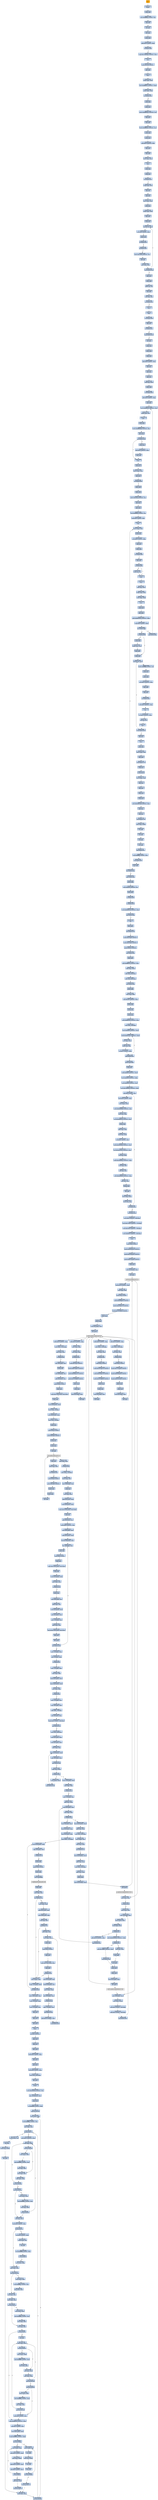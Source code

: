 digraph G {
node[shape=rectangle,style=filled,fillcolor=lightsteelblue,color=lightsteelblue]
bgcolor="transparent"
a0x00521583cld_[label="start\ncld ",fillcolor="orange",color="lightgrey"];
a0x00521584pusha_[label="0x00521584\npusha "];
a0x00521585pushl_edi[label="0x00521585\npushl %edi"];
a0x00521586rorw_0xffffff80UINT8_ax[label="0x00521586\nrorw $0xffffff80<UINT8>, %ax"];
a0x0052158apopl_edi[label="0x0052158a\npopl %edi"];
a0x0052158bincl_ecx[label="0x0052158b\nincl %ecx"];
a0x0052158cdecl_ecx[label="0x0052158c\ndecl %ecx"];
a0x0052158dpushl_ebx[label="0x0052158d\npushl %ebx"];
a0x0052158eaddl_0x4UINT8_esp[label="0x0052158e\naddl $0x4<UINT8>, %esp"];
a0x00521591jb_0x00521599[label="0x00521591\njb 0x00521599"];
a0x00521593cmpl_0x119bd4daUINT32_ecx[label="0x00521593\ncmpl $0x119bd4da<UINT32>, %ecx"];
a0x00521599cld_[label="0x00521599\ncld "];
a0x0052159apushl_0x129UINT32[label="0x0052159a\npushl $0x129<UINT32>"];
a0x0052159fpopl_ebx[label="0x0052159f\npopl %ebx"];
a0x005215a0cmc_[label="0x005215a0\ncmc "];
a0x005215a1xchgl_edx_edx[label="0x005215a1\nxchgl %edx, %edx"];
a0x005215a3movl_0xfffffa81UINT32_ebp[label="0x005215a3\nmovl $0xfffffa81<UINT32>, %ebp"];
a0x005215a8xchgl_edx_ebp[label="0x005215a8\nxchgl %edx, %ebp"];
a0x005215aajbe_0x005215b4[label="0x005215aa\njbe 0x005215b4"];
a0x005215acpushl_ebx[label="0x005215ac\npushl %ebx"];
a0x005215adpushl_ecx[label="0x005215ad\npushl %ecx"];
a0x005215aemovw_0xffff9083UINT16_cx[label="0x005215ae\nmovw $0xffff9083<UINT16>, %cx"];
a0x005215b2popl_ecx[label="0x005215b2\npopl %ecx"];
a0x005215b3popl_ebx[label="0x005215b3\npopl %ebx"];
a0x005215b4testw_0xffffbbfcUINT16_ax[label="0x005215b4\ntestw $0xffffbbfc<UINT16>, %ax"];
a0x005215b8pushl_ebx[label="0x005215b8\npushl %ebx"];
a0x005215b9pushl_ecx[label="0x005215b9\npushl %ecx"];
a0x005215basubl_0x0UINT32_edi[label="0x005215ba\nsubl $0x0<UINT32>, %edi"];
a0x005215c0popl_ecx[label="0x005215c0\npopl %ecx"];
a0x005215c1popl_ebx[label="0x005215c1\npopl %ebx"];
a0x005215c2movl_ecx_ecx[label="0x005215c2\nmovl %ecx, %ecx"];
a0x005215c4cld_[label="0x005215c4\ncld "];
a0x005215c5pushl_edi[label="0x005215c5\npushl %edi"];
a0x005215c6pushl_esi[label="0x005215c6\npushl %esi"];
a0x005215c7jne_0x005215cb[label="0x005215c7\njne 0x005215cb"];
a0x005215c9xchgl_edi_edi[label="0x005215c9\nxchgl %edi, %edi"];
a0x005215cbpopl_esi[label="0x005215cb\npopl %esi"];
a0x005215ccpopl_edi[label="0x005215cc\npopl %edi"];
a0x005215cdmovl_edx_edx[label="0x005215cd\nmovl %edx, %edx"];
a0x005215cfpushl_ecx[label="0x005215cf\npushl %ecx"];
a0x005215d0xchgl_ebx_ebx[label="0x005215d0\nxchgl %ebx, %ebx"];
a0x005215d2popl_ecx[label="0x005215d2\npopl %ecx"];
a0x005215d3pushl_ecx[label="0x005215d3\npushl %ecx"];
a0x005215d4movzbl_cl_ecx[label="0x005215d4\nmovzbl %cl, %ecx"];
a0x005215d7subl_0x0UINT8_edx[label="0x005215d7\nsubl $0x0<UINT8>, %edx"];
a0x005215dapushl_esi[label="0x005215da\npushl %esi"];
a0x005215dbjb_0x005215e3[label="0x005215db\njb 0x005215e3"];
a0x005215ddjg_0x005215e3[label="0x005215dd\njg 0x005215e3"];
a0x005215dftestw_0x1566UINT16_ax[label="0x005215df\ntestw $0x1566<UINT16>, %ax"];
a0x005215e3popl_esi[label="0x005215e3\npopl %esi"];
a0x005215e4andl_ebx_ebx[label="0x005215e4\nandl %ebx, %ebx"];
a0x005215e6loop_0x005215d4[label="0x005215e6\nloop 0x005215d4"];
a0x005215e8popl_ecx[label="0x005215e8\npopl %ecx"];
a0x005215e9pushl_ebx[label="0x005215e9\npushl %ebx"];
a0x005215eaandw_si_si[label="0x005215ea\nandw %si, %si"];
a0x005215edpopl_ebx[label="0x005215ed\npopl %ebx"];
a0x005215eetestl_esi_esi[label="0x005215ee\ntestl %esi, %esi"];
a0x005215f0jno_0x005215f6[label="0x005215f0\njno 0x005215f6"];
a0x005215f6clc_[label="0x005215f6\nclc "];
a0x005215f7nop_[label="0x005215f7\nnop "];
a0x005215f8call_0x00521606[label="0x005215f8\ncall 0x00521606"];
a0x00521606popl_ecx[label="0x00521606\npopl %ecx"];
a0x00521607jle_0x00521610[label="0x00521607\njle 0x00521610"];
a0x00521610loop_0x00521629[label="0x00521610\nloop 0x00521629"];
a0x00521629incl_ecx[label="0x00521629\nincl %ecx"];
a0x0052162apushl_esi[label="0x0052162a\npushl %esi"];
a0x0052162bpushl_eax[label="0x0052162b\npushl %eax"];
a0x0052162cpushl_ecx[label="0x0052162c\npushl %ecx"];
a0x0052162daddl_0x0UINT8_ecx[label="0x0052162d\naddl $0x0<UINT8>, %ecx"];
a0x00521630popl_ecx[label="0x00521630\npopl %ecx"];
a0x00521631popl_eax[label="0x00521631\npopl %eax"];
a0x00521632popl_esi[label="0x00521632\npopl %esi"];
a0x00521633addl_ecx_edx[label="0x00521633\naddl %ecx, %edx"];
a0x00521635pushl_ebx[label="0x00521635\npushl %ebx"];
a0x00521636call_0x0052166a[label="0x00521636\ncall 0x0052166a"];
a0x0052166aaddl_0x4UINT8_esp[label="0x0052166a\naddl $0x4<UINT8>, %esp"];
a0x0052166dpopl_ebx[label="0x0052166d\npopl %ebx"];
a0x0052166emovl_0xfffffa04UINT32_esi[label="0x0052166e\nmovl $0xfffffa04<UINT32>, %esi"];
a0x00521673xchgl_eax_esi[label="0x00521673\nxchgl %eax, %esi"];
a0x00521674cmc_[label="0x00521674\ncmc "];
a0x00521675pushl_ebp[label="0x00521675\npushl %ebp"];
a0x00521676movw_0xffff8a6bUINT16_bp[label="0x00521676\nmovw $0xffff8a6b<UINT16>, %bp"];
a0x0052167apopl_ebp[label="0x0052167a\npopl %ebp"];
a0x0052167bjne_0x00521684[label="0x0052167b\njne 0x00521684"];
a0x00521684cmc_[label="0x00521684\ncmc "];
a0x00521685pushl_ecx[label="0x00521685\npushl %ecx"];
a0x00521686addl_esp__eax[label="0x00521686\naddl (%esp), %eax"];
a0x00521689popl_ecx[label="0x00521689\npopl %ecx"];
a0x0052168ajno_0x00521690[label="0x0052168a\njno 0x00521690"];
a0x00521690pushl_ebx[label="0x00521690\npushl %ebx"];
a0x00521691pushl_eax[label="0x00521691\npushl %eax"];
a0x00521692movw_0x2daaUINT16_ax[label="0x00521692\nmovw $0x2daa<UINT16>, %ax"];
a0x00521696popl_eax[label="0x00521696\npopl %eax"];
a0x00521697popl_ebx[label="0x00521697\npopl %ebx"];
a0x00521698rolw_0xffffff80UINT8_sp[label="0x00521698\nrolw $0xffffff80<UINT8>, %sp"];
a0x0052169caddl_0x0UINT8_edi[label="0x0052169c\naddl $0x0<UINT8>, %edi"];
a0x0052169fnop_[label="0x0052169f\nnop "];
a0x005216a0movl_eax__edi[label="0x005216a0\nmovl (%eax), %edi"];
a0x005216a2pushl_ecx[label="0x005216a2\npushl %ecx"];
a0x005216a3rorl_0x60UINT8_ebp[label="0x005216a3\nrorl $0x60<UINT8>, %ebp"];
a0x005216a6popl_ecx[label="0x005216a6\npopl %ecx"];
a0x005216a7pushl_eax[label="0x005216a7\npushl %eax"];
a0x005216a8jns_0x005216b0[label="0x005216a8\njns 0x005216b0"];
a0x005216b0popl_eax[label="0x005216b0\npopl %eax"];
a0x005216b1ja_0x005216b5[label="0x005216b1\nja 0x005216b5"];
a0x005216b3testb_al_al[label="0x005216b3\ntestb %al, %al"];
a0x005216b5cld_[label="0x005216b5\ncld "];
a0x005216b6stc_[label="0x005216b6\nstc "];
a0x005216b7andl_ecx_ecx[label="0x005216b7\nandl %ecx, %ecx"];
a0x005216b9xchgl_esp_esp[label="0x005216b9\nxchgl %esp, %esp"];
a0x005216bbandl_ebp_ebp[label="0x005216bb\nandl %ebp, %ebp"];
a0x005216bdclc_[label="0x005216bd\nclc "];
a0x005216bepushl_edi[label="0x005216be\npushl %edi"];
a0x005216bfpopl_ebp[label="0x005216bf\npopl %ebp"];
a0x005216c0andl_0xff000000UINT32_ebp[label="0x005216c0\nandl $0xff000000<UINT32>, %ebp"];
a0x005216c6cmpl_0x0UINT8_ebp[label="0x005216c6\ncmpl $0x0<UINT8>, %ebp"];
a0x005216c9jne_0x005216d0[label="0x005216c9\njne 0x005216d0"];
a0x005216d0jg_0x005216d6[label="0x005216d0\njg 0x005216d6"];
a0x005216d2pushl_ebx[label="0x005216d2\npushl %ebx"];
a0x005216d3xchgl_ecx_ecx[label="0x005216d3\nxchgl %ecx, %ecx"];
a0x005216d5popl_ebx[label="0x005216d5\npopl %ebx"];
a0x005216d6pushl_ecx[label="0x005216d6\npushl %ecx"];
a0x005216d7movzbl_cl_ecx[label="0x005216d7\nmovzbl %cl, %ecx"];
a0x005216daandw_0xffffffffUINT8_si[label="0x005216da\nandw $0xffffffff<UINT8>, %si"];
a0x005216depushl_ecx[label="0x005216de\npushl %ecx"];
a0x005216dfpushl_edx[label="0x005216df\npushl %edx"];
a0x005216e0xorl_0x0UINT32_eax[label="0x005216e0\nxorl $0x0<UINT32>, %eax"];
a0x005216e5popl_edx[label="0x005216e5\npopl %edx"];
a0x005216e6popl_ecx[label="0x005216e6\npopl %ecx"];
a0x005216e7jbe_0x005216ee[label="0x005216e7\njbe 0x005216ee"];
a0x005216e9subl_0x0UINT32_eax[label="0x005216e9\nsubl $0x0<UINT32>, %eax"];
a0x005216eeclc_[label="0x005216ee\nclc "];
a0x005216eforl_0x0UINT32_eax[label="0x005216ef\norl $0x0<UINT32>, %eax"];
a0x005216f4orw_cx_cx[label="0x005216f4\norw %cx, %cx"];
a0x005216f7cmc_[label="0x005216f7\ncmc "];
a0x005216f8loop_0x005216d7[label="0x005216f8\nloop 0x005216d7"];
a0x005216fapopl_ecx[label="0x005216fa\npopl %ecx"];
a0x005216fbstc_[label="0x005216fb\nstc "];
a0x005216fcpushl_ebx[label="0x005216fc\npushl %ebx"];
a0x005216fdaddl_esp__edi[label="0x005216fd\naddl (%esp), %edi"];
a0x00521700popl_ebx[label="0x00521700\npopl %ebx"];
a0x00521701jmp_0x00521724[label="0x00521701\njmp 0x00521724"];
a0x00521724pushl_esi[label="0x00521724\npushl %esi"];
a0x00521725pushl_edx_[label="0x00521725\npushl (%edx)"];
a0x00521727xorl_esp__edi[label="0x00521727\nxorl (%esp), %edi"];
a0x0052172apopl_esi[label="0x0052172a\npopl %esi"];
a0x0052172bpopl_esi[label="0x0052172b\npopl %esi"];
a0x0052172cpushl_esi[label="0x0052172c\npushl %esi"];
a0x0052172dpushl_eax[label="0x0052172d\npushl %eax"];
a0x0052172emovl_0x62f832afUINT32_eax[label="0x0052172e\nmovl $0x62f832af<UINT32>, %eax"];
a0x00521733popl_eax[label="0x00521733\npopl %eax"];
a0x00521734popl_esi[label="0x00521734\npopl %esi"];
a0x00521735jmp_0x0052179b[label="0x00521735\njmp 0x0052179b"];
a0x0052179bmovl_edi_edx_[label="0x0052179b\nmovl %edi, (%edx)"];
a0x0052179dincl_edx[label="0x0052179d\nincl %edx"];
a0x0052179eincl_edx[label="0x0052179e\nincl %edx"];
a0x0052179fincl_edx[label="0x0052179f\nincl %edx"];
a0x005217a0incl_edx[label="0x005217a0\nincl %edx"];
a0x005217a1jmp_0x0052181c[label="0x005217a1\njmp 0x0052181c"];
a0x0052181csubl_0xffffffffUINT8_eax[label="0x0052181c\nsubl $0xffffffff<UINT8>, %eax"];
a0x0052181fjmp_0x0052186f[label="0x0052181f\njmp 0x0052186f"];
a0x0052186fdecl_ebx[label="0x0052186f\ndecl %ebx"];
a0x00521870jne_0x005216a0[label="0x00521870\njne 0x005216a0"];
a0x005216cbjmp_0x0052166e[label="0x005216cb\njmp 0x0052166e"];
a0x0052167dpushl_eax[label="0x0052167d\npushl %eax"];
a0x0052167esubl_0x0UINT32_eax[label="0x0052167e\nsubl $0x0<UINT32>, %eax"];
a0x00521683popl_eax[label="0x00521683\npopl %eax"];
a0x00521876jmp_0x005218eb[label="0x00521876\njmp 0x005218eb"];
a0x005218ebpushl_ebp[label="0x005218eb\npushl %ebp"];
a0x005218ectestw_0xe46UINT16_ax[label="0x005218ec\ntestw $0xe46<UINT16>, %ax"];
a0x005218f0popl_ebp[label="0x005218f0\npopl %ebp"];
a0x005218f1jp_0x005218f9[label="0x005218f1\njp 0x005218f9"];
a0x005218f9ja_0x00521900[label="0x005218f9\nja 0x00521900"];
a0x005218fbtestl_0xf8f9f916UINT32_eax[label="0x005218fb\ntestl $0xf8f9f916<UINT32>, %eax"];
a0x00521900jnp_0x00521906[label="0x00521900\njnp 0x00521906"];
a0x00521906cld_[label="0x00521906\ncld "];
a0x00521907decl_ecx[label="0x00521907\ndecl %ecx"];
a0x00521908jne_0x0052107e[label="0x00521908\njne 0x0052107e"];
a0x0052107epushl_0x15038UINT32[label="0x0052107e\npushl $0x15038<UINT32>"];
a0x00521083pushl_0x15034UINT32[label="0x00521083\npushl $0x15034<UINT32>"];
a0x00521088pushl_0x9c2UINT32[label="0x00521088\npushl $0x9c2<UINT32>"];
a0x0052108dcall_0x00521092[label="0x0052108d\ncall 0x00521092"];
a0x00521092popl_eax[label="0x00521092\npopl %eax"];
a0x00521093andl_0xfffff000UINT32_eax[label="0x00521093\nandl $0xfffff000<UINT32>, %eax"];
a0x00521098addl_eax_esp_[label="0x00521098\naddl %eax, (%esp)"];
a0x0052109baddl_eax_0x4esp_[label="0x0052109b\naddl %eax, 0x4(%esp)"];
a0x0052109faddl_eax_0x8esp_[label="0x0052109f\naddl %eax, 0x8(%esp)"];
a0x005210a3call_0x005210b9[label="0x005210a3\ncall 0x005210b9"];
a0x005210b9pushl_ebp[label="0x005210b9\npushl %ebp"];
a0x005210bamovl_esp_ebp[label="0x005210ba\nmovl %esp, %ebp"];
a0x005210bcsubl_0x200UINT32_esp[label="0x005210bc\nsubl $0x200<UINT32>, %esp"];
a0x005210c2pushl_ebx[label="0x005210c2\npushl %ebx"];
a0x005210c3pushl_edi[label="0x005210c3\npushl %edi"];
a0x005210c4pushl_esi[label="0x005210c4\npushl %esi"];
a0x005210c5andl_0xffff0000UINT32_eax[label="0x005210c5\nandl $0xffff0000<UINT32>, %eax"];
a0x005210camovl_eax__80ebp_[label="0x005210ca\nmovl %eax, -80(%ebp)"];
a0x005210cdmovl_0x8000UINT32_ecx[label="0x005210cd\nmovl $0x8000<UINT32>, %ecx"];
a0x005210d2addl_0xaf631837UINT32_eax[label="0x005210d2\naddl $0xaf631837<UINT32>, %eax"];
a0x005210d7xorl_eax_ebx[label="0x005210d7\nxorl %eax, %ebx"];
a0x005210d9addw_ax_bx[label="0x005210d9\naddw %ax, %bx"];
a0x005210dcroll_0x7UINT8_ebx[label="0x005210dc\nroll $0x7<UINT8>, %ebx"];
a0x005210dfloop_0x005210d2[label="0x005210df\nloop 0x005210d2"];
a0x005210e1pushl_0x8ebp_[label="0x005210e1\npushl 0x8(%ebp)"];
a0x005210e4popl_ecx[label="0x005210e4\npopl %ecx"];
a0x005210e5addl_0x6000UINT32_ecx[label="0x005210e5\naddl $0x6000<UINT32>, %ecx"];
a0x005210ebmovl_0x6000UINT32_ebx[label="0x005210eb\nmovl $0x6000<UINT32>, %ebx"];
a0x005210f0movl_0x6000UINT32_esi[label="0x005210f0\nmovl $0x6000<UINT32>, %esi"];
a0x005210f5movl_0x79fdf40eUINT32_eax[label="0x005210f5\nmovl $0x79fdf40e<UINT32>, %eax"];
a0x005210fasubl_0x4UINT8_esi[label="0x005210fa\nsubl $0x4<UINT8>, %esi"];
a0x005210fdsubl_0x4UINT8_ecx[label="0x005210fd\nsubl $0x4<UINT8>, %ecx"];
a0x00521100movl_ecx__edi[label="0x00521100\nmovl (%ecx), %edi"];
a0x00521102subl_0x6b6b98d0UINT32_edi[label="0x00521102\nsubl $0x6b6b98d0<UINT32>, %edi"];
a0x00521108addl_esi_edi[label="0x00521108\naddl %esi, %edi"];
a0x0052110axorl_0x4af68819UINT32_edi[label="0x0052110a\nxorl $0x4af68819<UINT32>, %edi"];
a0x00521110bswap_edi[label="0x00521110\nbswap %edi"];
a0x00521112addl_eax_edi[label="0x00521112\naddl %eax, %edi"];
a0x00521114subl_esi_edi[label="0x00521114\nsubl %esi, %edi"];
a0x00521116roll_0x61UINT8_edi[label="0x00521116\nroll $0x61<UINT8>, %edi"];
a0x00521119addl_0x58f2be6aUINT32_edi[label="0x00521119\naddl $0x58f2be6a<UINT32>, %edi"];
a0x0052111fxorl_0x2ad15e2cUINT32_edi[label="0x0052111f\nxorl $0x2ad15e2c<UINT32>, %edi"];
a0x00521125xorl_esi_edi[label="0x00521125\nxorl %esi, %edi"];
a0x00521127addl_0xcb4b8da5UINT32_eax[label="0x00521127\naddl $0xcb4b8da5<UINT32>, %eax"];
a0x0052112dxorl_eax_edi[label="0x0052112d\nxorl %eax, %edi"];
a0x0052112fsubl_esi_edi[label="0x0052112f\nsubl %esi, %edi"];
a0x00521131subl_0xbabfd6a9UINT32_eax[label="0x00521131\nsubl $0xbabfd6a9<UINT32>, %eax"];
a0x00521137subl_esi_edi[label="0x00521137\nsubl %esi, %edi"];
a0x00521139bswap_edi[label="0x00521139\nbswap %edi"];
a0x0052113bnotl_edi[label="0x0052113b\nnotl %edi"];
a0x0052113dmovl_edi_ecx_[label="0x0052113d\nmovl %edi, (%ecx)"];
a0x0052113ftestl_esi_esi[label="0x0052113f\ntestl %esi, %esi"];
a0x00521141jne_0x005210fa[label="0x00521141\njne 0x005210fa"];
a0x00521147call_0x0052149c[label="0x00521147\ncall 0x0052149c"];
a0x0052149cmovl_0x0UINT32__68ebp_[label="0x0052149c\nmovl $0x0<UINT32>, -68(%ebp)"];
a0x005214a3movl_0x17000UINT32__72ebp_[label="0x005214a3\nmovl $0x17000<UINT32>, -72(%ebp)"];
a0x005214aamovl_0x1583UINT32__76ebp_[label="0x005214aa\nmovl $0x1583<UINT32>, -76(%ebp)"];
a0x005214b1movl_0x6000UINT32__84ebp_[label="0x005214b1\nmovl $0x6000<UINT32>, -84(%ebp)"];
a0x005214b8ret[label="0x005214b8\nret"];
a0x0052114cpushl_0x0UINT8[label="0x0052114c\npushl $0x0<UINT8>"];
a0x0052114epushl_0x6c6c642eUINT32[label="0x0052114e\npushl $0x6c6c642e<UINT32>"];
a0x00521153pushl_0x32336c65UINT32[label="0x00521153\npushl $0x32336c65<UINT32>"];
a0x00521158pushl_0x6e72656bUINT32[label="0x00521158\npushl $0x6e72656b<UINT32>"];
a0x0052115dpushl_esp[label="0x0052115d\npushl %esp"];
a0x0052115emovl_0x10ebp__eax[label="0x0052115e\nmovl 0x10(%ebp), %eax"];
a0x00521161call_eax_[label="0x00521161\ncall (%eax)"];
LoadLibraryA_kernel32_dll[label="LoadLibraryA@kernel32.dll",fillcolor="lightgrey",color="lightgrey"];
a0x00521163addl_0x10UINT8_esp[label="0x00521163\naddl $0x10<UINT8>, %esp"];
a0x00521166movl_eax_edi[label="0x00521166\nmovl %eax, %edi"];
a0x00521168pushl_0x0UINT8[label="0x00521168\npushl $0x0<UINT8>"];
a0x0052116apushl_0x636f6c6cUINT32[label="0x0052116a\npushl $0x636f6c6c<UINT32>"];
a0x0052116fpushl_0x416c6175UINT32[label="0x0052116f\npushl $0x416c6175<UINT32>"];
a0x00521174pushl_0x74726956UINT32[label="0x00521174\npushl $0x74726956<UINT32>"];
a0x00521179pushl_esp[label="0x00521179\npushl %esp"];
a0x0052117apushl_eax[label="0x0052117a\npushl %eax"];
a0x0052117bmovl_0xcebp__eax[label="0x0052117b\nmovl 0xc(%ebp), %eax"];
a0x0052117ecall_eax_[label="0x0052117e\ncall (%eax)"];
GetProcAddress_kernel32_dll[label="GetProcAddress@kernel32.dll",fillcolor="lightgrey",color="lightgrey"];
a0x00521180addl_0x10UINT8_esp[label="0x00521180\naddl $0x10<UINT8>, %esp"];
a0x00521183movl_eax_ebx[label="0x00521183\nmovl %eax, %ebx"];
a0x00521185testl_eax_eax[label="0x00521185\ntestl %eax, %eax"];
a0x00521187je_0x00521492[label="0x00521187\nje 0x00521492"];
a0x0052118dpushl_0x7463UINT32[label="0x0052118d\npushl $0x7463<UINT32>"];
a0x00521192pushl_0x65746f72UINT32[label="0x00521192\npushl $0x65746f72<UINT32>"];
a0x00521197pushl_0x506c6175UINT32[label="0x00521197\npushl $0x506c6175<UINT32>"];
a0x0052119cpushl_0x74726956UINT32[label="0x0052119c\npushl $0x74726956<UINT32>"];
a0x005211a1pushl_esp[label="0x005211a1\npushl %esp"];
a0x005211a2pushl_edi[label="0x005211a2\npushl %edi"];
a0x005211a3movl_0xcebp__eax[label="0x005211a3\nmovl 0xc(%ebp), %eax"];
a0x005211a6call_eax_[label="0x005211a6\ncall (%eax)"];
a0x005211a8addl_0x10UINT8_esp[label="0x005211a8\naddl $0x10<UINT8>, %esp"];
a0x005211abmovl_eax__116ebp_[label="0x005211ab\nmovl %eax, -116(%ebp)"];
a0x005211aetestl_eax_eax[label="0x005211ae\ntestl %eax, %eax"];
a0x005211b0je_0x00521492[label="0x005211b0\nje 0x00521492"];
a0x005211b6pushl_0x0UINT8[label="0x005211b6\npushl $0x0<UINT8>"];
a0x005211b8pushl_0x79726575UINT32[label="0x005211b8\npushl $0x79726575<UINT32>"];
a0x005211bdpushl_0x516c6175UINT32[label="0x005211bd\npushl $0x516c6175<UINT32>"];
a0x005211c2pushl_0x74726956UINT32[label="0x005211c2\npushl $0x74726956<UINT32>"];
a0x005211c7pushl_esp[label="0x005211c7\npushl %esp"];
a0x005211c8pushl_edi[label="0x005211c8\npushl %edi"];
a0x005211c9movl_0xcebp__eax[label="0x005211c9\nmovl 0xc(%ebp), %eax"];
a0x005211cccall_eax_[label="0x005211cc\ncall (%eax)"];
a0x005211ceaddl_0x10UINT8_esp[label="0x005211ce\naddl $0x10<UINT8>, %esp"];
a0x005211d1movl_eax__120ebp_[label="0x005211d1\nmovl %eax, -120(%ebp)"];
a0x005211d4testl_eax_eax[label="0x005211d4\ntestl %eax, %eax"];
a0x005211d6je_0x00521492[label="0x005211d6\nje 0x00521492"];
a0x005211dcpushl_0x0UINT8[label="0x005211dc\npushl $0x0<UINT8>"];
a0x005211depushl_0x72745064UINT32[label="0x005211de\npushl $0x72745064<UINT32>"];
a0x005211e3pushl_0x61655264UINT32[label="0x005211e3\npushl $0x61655264<UINT32>"];
a0x005211e8pushl_0x61427349UINT32[label="0x005211e8\npushl $0x61427349<UINT32>"];
a0x005211edpushl_esp[label="0x005211ed\npushl %esp"];
a0x005211eepushl_edi[label="0x005211ee\npushl %edi"];
a0x005211efmovl_0xcebp__eax[label="0x005211ef\nmovl 0xc(%ebp), %eax"];
a0x005211f2call_eax_[label="0x005211f2\ncall (%eax)"];
a0x005211f4addl_0x10UINT8_esp[label="0x005211f4\naddl $0x10<UINT8>, %esp"];
a0x005211f7movl_eax__124ebp_[label="0x005211f7\nmovl %eax, -124(%ebp)"];
a0x005211fatestl_eax_eax[label="0x005211fa\ntestl %eax, %eax"];
a0x005211fcje_0x00521492[label="0x005211fc\nje 0x00521492"];
a0x00521202leal__504ebp__edi[label="0x00521202\nleal -504(%ebp), %edi"];
a0x00521208pushl_edi[label="0x00521208\npushl %edi"];
a0x00521209movl_0x8ebp__esi[label="0x00521209\nmovl 0x8(%ebp), %esi"];
a0x0052120caddl_0x3cesi__esi[label="0x0052120c\naddl 0x3c(%esi), %esi"];
a0x0052120fpushl_0x3eUINT8[label="0x0052120f\npushl $0x3e<UINT8>"];
a0x00521211popl_ecx[label="0x00521211\npopl %ecx"];
a0x00521212repz_movsl_ds_esi__es_edi_[label="0x00521212\nrepz movsl %ds:(%esi), %es:(%edi)"];
a0x00521214popl_edi[label="0x00521214\npopl %edi"];
a0x00521215movl_0x34edi__eax[label="0x00521215\nmovl 0x34(%edi), %eax"];
a0x00521218movl_eax__4ebp_[label="0x00521218\nmovl %eax, -4(%ebp)"];
a0x0052121bmovl_0x50edi__ecx[label="0x0052121b\nmovl 0x50(%edi), %ecx"];
a0x0052121emovl_ecx__8ebp_[label="0x0052121e\nmovl %ecx, -8(%ebp)"];
a0x00521221pushl_ecx[label="0x00521221\npushl %ecx"];
a0x00521222pushl_0x40UINT8[label="0x00521222\npushl $0x40<UINT8>"];
a0x00521224pushl_0x3000UINT32[label="0x00521224\npushl $0x3000<UINT32>"];
a0x00521229pushl_ecx[label="0x00521229\npushl %ecx"];
a0x0052122apushl_eax[label="0x0052122a\npushl %eax"];
a0x0052122bcall_ebx[label="0x0052122b\ncall %ebx"];
VirtualAlloc_kernel32_dll[label="VirtualAlloc@kernel32.dll",fillcolor="lightgrey",color="lightgrey"];
a0x0052122dpopl_ecx[label="0x0052122d\npopl %ecx"];
a0x0052122etestl_eax_eax[label="0x0052122e\ntestl %eax, %eax"];
a0x00521230jne_0x00521245[label="0x00521230\njne 0x00521245"];
a0x00521232pushl_0x40UINT8[label="0x00521232\npushl $0x40<UINT8>"];
a0x00521234pushl_0x1000UINT32[label="0x00521234\npushl $0x1000<UINT32>"];
a0x00521239pushl_ecx[label="0x00521239\npushl %ecx"];
a0x0052123apushl_eax[label="0x0052123a\npushl %eax"];
a0x0052123bcall_ebx[label="0x0052123b\ncall %ebx"];
a0x0052123dtestl_eax_eax[label="0x0052123d\ntestl %eax, %eax"];
a0x0052123fje_0x00521492[label="0x0052123f\nje 0x00521492"];
a0x00521245movl_eax__12ebp_[label="0x00521245\nmovl %eax, -12(%ebp)"];
a0x00521248movl_eax_edi[label="0x00521248\nmovl %eax, %edi"];
a0x0052124amovl_0x8ebp__esi[label="0x0052124a\nmovl 0x8(%ebp), %esi"];
a0x0052124dpushl_esi[label="0x0052124d\npushl %esi"];
a0x0052124emovl_esi_ecx[label="0x0052124e\nmovl %esi, %ecx"];
a0x00521250addl_0x3cesi__ecx[label="0x00521250\naddl 0x3c(%esi), %ecx"];
a0x00521253movl_0x54ecx__ecx[label="0x00521253\nmovl 0x54(%ecx), %ecx"];
a0x00521256repz_movsb_ds_esi__es_edi_[label="0x00521256\nrepz movsb %ds:(%esi), %es:(%edi)"];
a0x00521258popl_esi[label="0x00521258\npopl %esi"];
a0x00521259addl_0x3cesi__esi[label="0x00521259\naddl 0x3c(%esi), %esi"];
a0x0052125caddl_0xf8UINT32_esi[label="0x0052125c\naddl $0xf8<UINT32>, %esi"];
a0x00521262movl_0x8ebp__eax[label="0x00521262\nmovl 0x8(%ebp), %eax"];
a0x00521265addl_0x3ceax__eax[label="0x00521265\naddl 0x3c(%eax), %eax"];
a0x00521268movzbl_0x6eax__eax[label="0x00521268\nmovzbl 0x6(%eax), %eax"];
a0x0052126cleal__56ebp__edi[label="0x0052126c\nleal -56(%ebp), %edi"];
a0x0052126fpushl_edi[label="0x0052126f\npushl %edi"];
a0x00521270pushl_0xaUINT8[label="0x00521270\npushl $0xa<UINT8>"];
a0x00521272popl_ecx[label="0x00521272\npopl %ecx"];
a0x00521273repz_movsl_ds_esi__es_edi_[label="0x00521273\nrepz movsl %ds:(%esi), %es:(%edi)"];
a0x00521275popl_edi[label="0x00521275\npopl %edi"];
a0x00521276movl_0x14edi__edx[label="0x00521276\nmovl 0x14(%edi), %edx"];
a0x00521279testl_edx_edx[label="0x00521279\ntestl %edx, %edx"];
a0x0052127bje_0x00521291[label="0x0052127b\nje 0x00521291"];
a0x0052127dpushl_esi[label="0x0052127d\npushl %esi"];
a0x0052127emovl_0x8ebp__esi[label="0x0052127e\nmovl 0x8(%ebp), %esi"];
a0x00521281addl_edx_esi[label="0x00521281\naddl %edx, %esi"];
a0x00521283movl_0x10edi__ecx[label="0x00521283\nmovl 0x10(%edi), %ecx"];
a0x00521286movl_0xcedi__edx[label="0x00521286\nmovl 0xc(%edi), %edx"];
a0x00521289movl__12ebp__edi[label="0x00521289\nmovl -12(%ebp), %edi"];
a0x0052128caddl_edx_edi[label="0x0052128c\naddl %edx, %edi"];
a0x0052128erepz_movsb_ds_esi__es_edi_[label="0x0052128e\nrepz movsb %ds:(%esi), %es:(%edi)"];
a0x00521290popl_esi[label="0x00521290\npopl %esi"];
a0x00521291decl_eax[label="0x00521291\ndecl %eax"];
a0x00521292jne_0x0052126c[label="0x00521292\njne 0x0052126c"];
a0x00521294movl__12ebp__edx[label="0x00521294\nmovl -12(%ebp), %edx"];
a0x00521297subl__4ebp__edx[label="0x00521297\nsubl -4(%ebp), %edx"];
a0x0052129aje_0x005212f8[label="0x0052129a\nje 0x005212f8"];
a0x0052129cmovl__12ebp__eax[label="0x0052129c\nmovl -12(%ebp), %eax"];
a0x0052129fmovl_eax_ebx[label="0x0052129f\nmovl %eax, %ebx"];
a0x005212a1addl_0x3cebx__ebx[label="0x005212a1\naddl 0x3c(%ebx), %ebx"];
a0x005212a4movl_0xa0ebx__ebx[label="0x005212a4\nmovl 0xa0(%ebx), %ebx"];
a0x005212aatestl_ebx_ebx[label="0x005212aa\ntestl %ebx, %ebx"];
a0x005212acje_0x005212f8[label="0x005212ac\nje 0x005212f8"];
a0x005212f8movl__12ebp__ecx[label="0x005212f8\nmovl -12(%ebp), %ecx"];
a0x005212fbmovl__80ebp__edx[label="0x005212fb\nmovl -80(%ebp), %edx"];
a0x005212feaddl_edx__76ebp_[label="0x005212fe\naddl %edx, -76(%ebp)"];
a0x00521301movl_fs_0x30_eax[label="0x00521301\nmovl %fs:0x30, %eax"];
a0x00521308cmpl_0x0UINT8__68ebp_[label="0x00521308\ncmpl $0x0<UINT8>, -68(%ebp)"];
a0x0052130cjne_0x00521311[label="0x0052130c\njne 0x00521311"];
a0x0052130emovl_ecx_0x8eax_[label="0x0052130e\nmovl %ecx, 0x8(%eax)"];
a0x00521311movl_0xceax__eax[label="0x00521311\nmovl 0xc(%eax), %eax"];
a0x00521314movl_0xceax__eax[label="0x00521314\nmovl 0xc(%eax), %eax"];
a0x00521317movl_eax_esi[label="0x00521317\nmovl %eax, %esi"];
a0x00521319movl_0x18eax__edx[label="0x00521319\nmovl 0x18(%eax), %edx"];
a0x0052131ccmpl__80ebp__edx[label="0x0052131c\ncmpl -80(%ebp), %edx"];
a0x0052131fjne_0x00521348[label="0x0052131f\njne 0x00521348"];
a0x00521348cmpl_esi_eax_[label="0x00521348\ncmpl %esi, (%eax)"];
a0x0052134aje_0x00521350[label="0x0052134a\nje 0x00521350"];
a0x0052134cmovl_eax__eax[label="0x0052134c\nmovl (%eax), %eax"];
a0x0052134ejmp_0x00521319[label="0x0052134e\njmp 0x00521319"];
a0x00521350movl__376ebp__ebx[label="0x00521350\nmovl -376(%ebp), %ebx"];
a0x00521356testl_ebx_ebx[label="0x00521356\ntestl %ebx, %ebx"];
a0x00521358je_0x005213c6[label="0x00521358\nje 0x005213c6"];
a0x0052135amovl__12ebp__esi[label="0x0052135a\nmovl -12(%ebp), %esi"];
a0x0052135daddl_esi_ebx[label="0x0052135d\naddl %esi, %ebx"];
a0x0052135fmovl_0xcebx__eax[label="0x0052135f\nmovl 0xc(%ebx), %eax"];
a0x00521362testl_eax_eax[label="0x00521362\ntestl %eax, %eax"];
a0x00521364je_0x005213c6[label="0x00521364\nje 0x005213c6"];
a0x00521366movl_0x10ebx__ecx[label="0x00521366\nmovl 0x10(%ebx), %ecx"];
a0x00521369addl_esi_ecx[label="0x00521369\naddl %esi, %ecx"];
a0x0052136bmovl_ecx__60ebp_[label="0x0052136b\nmovl %ecx, -60(%ebp)"];
a0x0052136emovl_ebx__ecx[label="0x0052136e\nmovl (%ebx), %ecx"];
a0x00521370testl_ecx_ecx[label="0x00521370\ntestl %ecx, %ecx"];
a0x00521372jne_0x00521377[label="0x00521372\njne 0x00521377"];
a0x00521374movl_0x10ebx__ecx[label="0x00521374\nmovl 0x10(%ebx), %ecx"];
a0x00521377addl_esi_ecx[label="0x00521377\naddl %esi, %ecx"];
a0x00521379movl_ecx__64ebp_[label="0x00521379\nmovl %ecx, -64(%ebp)"];
a0x0052137caddl_esi_eax[label="0x0052137c\naddl %esi, %eax"];
a0x0052137epushl_eax[label="0x0052137e\npushl %eax"];
a0x0052137fmovl_0x10ebp__eax[label="0x0052137f\nmovl 0x10(%ebp), %eax"];
a0x00521382call_eax_[label="0x00521382\ncall (%eax)"];
a0x00521384testl_eax_eax[label="0x00521384\ntestl %eax, %eax"];
a0x00521386je_0x00521492[label="0x00521386\nje 0x00521492"];
a0x0052138cmovl_eax_edi[label="0x0052138c\nmovl %eax, %edi"];
a0x0052138emovl__64ebp__ecx[label="0x0052138e\nmovl -64(%ebp), %ecx"];
a0x00521391movl_ecx__edx[label="0x00521391\nmovl (%ecx), %edx"];
a0x00521393testl_edx_edx[label="0x00521393\ntestl %edx, %edx"];
a0x00521395je_0x005213c1[label="0x00521395\nje 0x005213c1"];
a0x00521397testl_0x80000000UINT32_edx[label="0x00521397\ntestl $0x80000000<UINT32>, %edx"];
a0x0052139dje_0x005213a7[label="0x0052139d\nje 0x005213a7"];
a0x005213a7addl_esi_edx[label="0x005213a7\naddl %esi, %edx"];
a0x005213a9incl_edx[label="0x005213a9\nincl %edx"];
a0x005213aaincl_edx[label="0x005213aa\nincl %edx"];
a0x005213abpushl_edx[label="0x005213ab\npushl %edx"];
a0x005213acpushl_edi[label="0x005213ac\npushl %edi"];
a0x005213admovl_0xcebp__eax[label="0x005213ad\nmovl 0xc(%ebp), %eax"];
a0x005213b0call_eax_[label="0x005213b0\ncall (%eax)"];
a0x005213b2movl__60ebp__ecx[label="0x005213b2\nmovl -60(%ebp), %ecx"];
a0x005213b5movl_eax_ecx_[label="0x005213b5\nmovl %eax, (%ecx)"];
a0x005213b7addl_0x4UINT8__60ebp_[label="0x005213b7\naddl $0x4<UINT8>, -60(%ebp)"];
a0x005213bbaddl_0x4UINT8__64ebp_[label="0x005213bb\naddl $0x4<UINT8>, -64(%ebp)"];
a0x005213bfjmp_0x0052138e[label="0x005213bf\njmp 0x0052138e"];
GetProcAddress_KERNEL32_DLL[label="GetProcAddress@KERNEL32.DLL",fillcolor="lightgrey",color="lightgrey"];
a0x005213c1addl_0x14UINT8_ebx[label="0x005213c1\naddl $0x14<UINT8>, %ebx"];
a0x005213c4jmp_0x0052135f[label="0x005213c4\njmp 0x0052135f"];
LoadLibraryA_KERNEL32_DLL[label="LoadLibraryA@KERNEL32.DLL",fillcolor="lightgrey",color="lightgrey"];
a0x0052139fandl_0x7fffffffUINT32_edx[label="0x0052139f\nandl $0x7fffffff<UINT32>, %edx"];
a0x005213a5jmp_0x005213ab[label="0x005213a5\njmp 0x005213ab"];
a0x005213c6movl_fs_0x30_eax[label="0x005213c6\nmovl %fs:0x30, %eax"];
a0x005213cdmovl_0xceax__eax[label="0x005213cd\nmovl 0xc(%eax), %eax"];
a0x005213d0movl_0xceax__ebx[label="0x005213d0\nmovl 0xc(%eax), %ebx"];
a0x005213d3movl_ebx__112ebp_[label="0x005213d3\nmovl %ebx, -112(%ebp)"];
a0x005213d6movl_0x18ebx__edx[label="0x005213d6\nmovl 0x18(%ebx), %edx"];
a0x005213d9cmpl__80ebp__edx[label="0x005213d9\ncmpl -80(%ebp), %edx"];
a0x005213dcje_0x0052147e[label="0x005213dc\nje 0x0052147e"];
a0x005213e2pushl_edx[label="0x005213e2\npushl %edx"];
a0x005213e3pushl_0x4UINT8[label="0x005213e3\npushl $0x4<UINT8>"];
a0x005213e5pushl_edx[label="0x005213e5\npushl %edx"];
a0x005213e6call__124ebp_[label="0x005213e6\ncall -124(%ebp)"];
IsBadReadPtr_kernel32_dll[label="IsBadReadPtr@kernel32.dll",fillcolor="lightgrey",color="lightgrey"];
a0x005213e9popl_edx[label="0x005213e9\npopl %edx"];
a0x005213eatestl_eax_eax[label="0x005213ea\ntestl %eax, %eax"];
a0x005213ecjne_0x0052147e[label="0x005213ec\njne 0x0052147e"];
a0x0052147emovl_ebx__ebx[label="0x0052147e\nmovl (%ebx), %ebx"];
a0x00521480cmpl__112ebp__ebx[label="0x00521480\ncmpl -112(%ebp), %ebx"];
a0x00521483jne_0x005213d6[label="0x00521483\njne 0x005213d6"];
a0x005213f2movl_edx_edi[label="0x005213f2\nmovl %edx, %edi"];
a0x005213f4addl_0x3cedi__edi[label="0x005213f4\naddl 0x3c(%edi), %edi"];
a0x005213f7movl_0x80edi__edi[label="0x005213f7\nmovl 0x80(%edi), %edi"];
a0x005213fdtestl_edi_edi[label="0x005213fd\ntestl %edi, %edi"];
a0x005213ffje_0x0052147e[label="0x005213ff\nje 0x0052147e"];
a0x00521401addl_edx_edi[label="0x00521401\naddl %edx, %edi"];
a0x00521403xorl_eax_eax[label="0x00521403\nxorl %eax, %eax"];
a0x00521405pushl_edi[label="0x00521405\npushl %edi"];
a0x00521406pushl_0x5UINT8[label="0x00521406\npushl $0x5<UINT8>"];
a0x00521408popl_ecx[label="0x00521408\npopl %ecx"];
a0x00521409repz_scasl_es_edi__eax[label="0x00521409\nrepz scasl %es:(%edi), %eax"];
a0x0052140bpopl_edi[label="0x0052140b\npopl %edi"];
a0x0052140cje_0x0052147e[label="0x0052140c\nje 0x0052147e"];
a0x0052140emovl_0x10edi__esi[label="0x0052140e\nmovl 0x10(%edi), %esi"];
a0x00521411addl_0x18ebx__esi[label="0x00521411\naddl 0x18(%ebx), %esi"];
a0x00521414movl_esi__eax[label="0x00521414\nmovl (%esi), %eax"];
a0x00521416subl__80ebp__eax[label="0x00521416\nsubl -80(%ebp), %eax"];
a0x00521419jb_0x00521420[label="0x00521419\njb 0x00521420"];
a0x0052141bcmpl__72ebp__eax[label="0x0052141b\ncmpl -72(%ebp), %eax"];
a0x0052141ejbe_0x00521425[label="0x0052141e\njbe 0x00521425"];
a0x00521420addl_0x14UINT8_edi[label="0x00521420\naddl $0x14<UINT8>, %edi"];
a0x00521423jmp_0x00521403[label="0x00521423\njmp 0x00521403"];
a0x00521489movl__464ebp__eax[label="0x00521489\nmovl -464(%ebp), %eax"];
a0x0052148faddl__12ebp__eax[label="0x0052148f\naddl -12(%ebp), %eax"];
a0x00521492movl__12ebp__ecx[label="0x00521492\nmovl -12(%ebp), %ecx"];
a0x00521495popl_esi[label="0x00521495\npopl %esi"];
a0x00521496popl_edi[label="0x00521496\npopl %edi"];
a0x00521497popl_ebx[label="0x00521497\npopl %ebx"];
a0x00521498leave_[label="0x00521498\nleave "];
a0x00521499ret_0xcUINT16[label="0x00521499\nret $0xc<UINT16>"];
a0x005210a8popl_edi[label="0x005210a8\npopl %edi"];
a0x005210a9popl_esi[label="0x005210a9\npopl %esi"];
a0x005210aapopl_ebp[label="0x005210aa\npopl %ebp"];
a0x005210abaddl_0x4UINT8_esp[label="0x005210ab\naddl $0x4<UINT8>, %esp"];
a0x005210aepopl_ebx[label="0x005210ae\npopl %ebx"];
a0x005210afpopl_edx[label="0x005210af\npopl %edx"];
a0x005210b0addl_0x8UINT8_esp[label="0x005210b0\naddl $0x8<UINT8>, %esp"];
a0x005210b3movl_ecx_0x4esp_[label="0x005210b3\nmovl %ecx, 0x4(%esp)"];
a0x005210b7jmp_eax[label="0x005210b7\njmp %eax"];
a0x14783760pusha_[label="0x14783760\npusha "];
a0x14783761movl_0x40e000UINT32_esi[label="0x14783761\nmovl $0x40e000<UINT32>, %esi"];
a0x14783766leal__53248esi__edi[label="0x14783766\nleal -53248(%esi), %edi"];
a0x1478376cpushl_edi[label="0x1478376c\npushl %edi"];
a0x1478376dorl_0xffffffffUINT8_ebp[label="0x1478376d\norl $0xffffffff<UINT8>, %ebp"];
a0x14783770jmp_0x14783782[label="0x14783770\njmp 0x14783782"];
a0x14783782movl_esi__ebx[label="0x14783782\nmovl (%esi), %ebx"];
a0x14783784subl_0xfffffffcUINT8_esi[label="0x14783784\nsubl $0xfffffffc<UINT8>, %esi"];
a0x14783787adcl_ebx_ebx[label="0x14783787\nadcl %ebx, %ebx"];
a0x14783789jb_0x14783778[label="0x14783789\njb 0x14783778"];
a0x1478378bmovl_0x1UINT32_eax[label="0x1478378b\nmovl $0x1<UINT32>, %eax"];
a0x14783790addl_ebx_ebx[label="0x14783790\naddl %ebx, %ebx"];
a0x14783792jne_0x1478379b[label="0x14783792\njne 0x1478379b"];
a0x1478379badcl_eax_eax[label="0x1478379b\nadcl %eax, %eax"];
a0x1478379daddl_ebx_ebx[label="0x1478379d\naddl %ebx, %ebx"];
a0x1478379fjae_0x14783790[label="0x1478379f\njae 0x14783790"];
a0x147837a1jne_0x147837ac[label="0x147837a1\njne 0x147837ac"];
a0x147837acxorl_ecx_ecx[label="0x147837ac\nxorl %ecx, %ecx"];
a0x147837aesubl_0x3UINT8_eax[label="0x147837ae\nsubl $0x3<UINT8>, %eax"];
a0x147837b1jb_0x147837c0[label="0x147837b1\njb 0x147837c0"];
a0x147837b3shll_0x8UINT8_eax[label="0x147837b3\nshll $0x8<UINT8>, %eax"];
a0x147837b6movb_esi__al[label="0x147837b6\nmovb (%esi), %al"];
a0x147837b8incl_esi[label="0x147837b8\nincl %esi"];
a0x147837b9xorl_0xffffffffUINT8_eax[label="0x147837b9\nxorl $0xffffffff<UINT8>, %eax"];
a0x147837bcje_0x14783832[label="0x147837bc\nje 0x14783832"];
a0x147837bemovl_eax_ebp[label="0x147837be\nmovl %eax, %ebp"];
a0x147837c0addl_ebx_ebx[label="0x147837c0\naddl %ebx, %ebx"];
a0x147837c2jne_0x147837cb[label="0x147837c2\njne 0x147837cb"];
a0x147837cbadcl_ecx_ecx[label="0x147837cb\nadcl %ecx, %ecx"];
a0x147837cdaddl_ebx_ebx[label="0x147837cd\naddl %ebx, %ebx"];
a0x147837cfjne_0x147837d8[label="0x147837cf\njne 0x147837d8"];
a0x147837d8adcl_ecx_ecx[label="0x147837d8\nadcl %ecx, %ecx"];
a0x147837dajne_0x147837fc[label="0x147837da\njne 0x147837fc"];
a0x147837fccmpl_0xfffff300UINT32_ebp[label="0x147837fc\ncmpl $0xfffff300<UINT32>, %ebp"];
a0x14783802adcl_0x1UINT8_ecx[label="0x14783802\nadcl $0x1<UINT8>, %ecx"];
a0x14783805leal_ediebp__edx[label="0x14783805\nleal (%edi,%ebp), %edx"];
a0x14783808cmpl_0xfffffffcUINT8_ebp[label="0x14783808\ncmpl $0xfffffffc<UINT8>, %ebp"];
a0x1478380bjbe_0x1478381c[label="0x1478380b\njbe 0x1478381c"];
a0x1478381cmovl_edx__eax[label="0x1478381c\nmovl (%edx), %eax"];
a0x1478381eaddl_0x4UINT8_edx[label="0x1478381e\naddl $0x4<UINT8>, %edx"];
a0x14783821movl_eax_edi_[label="0x14783821\nmovl %eax, (%edi)"];
a0x14783823addl_0x4UINT8_edi[label="0x14783823\naddl $0x4<UINT8>, %edi"];
a0x14783826subl_0x4UINT8_ecx[label="0x14783826\nsubl $0x4<UINT8>, %ecx"];
a0x14783829ja_0x1478381c[label="0x14783829\nja 0x1478381c"];
a0x1478382baddl_ecx_edi[label="0x1478382b\naddl %ecx, %edi"];
a0x1478382djmp_0x1478377e[label="0x1478382d\njmp 0x1478377e"];
a0x1478377eaddl_ebx_ebx[label="0x1478377e\naddl %ebx, %ebx"];
a0x14783780jne_0x14783789[label="0x14783780\njne 0x14783789"];
a0x14783778movb_esi__al[label="0x14783778\nmovb (%esi), %al"];
a0x1478377aincl_esi[label="0x1478377a\nincl %esi"];
a0x1478377bmovb_al_edi_[label="0x1478377b\nmovb %al, (%edi)"];
a0x1478377dincl_edi[label="0x1478377d\nincl %edi"];
a0x14783794movl_esi__ebx[label="0x14783794\nmovl (%esi), %ebx"];
a0x14783796subl_0xfffffffcUINT8_esi[label="0x14783796\nsubl $0xfffffffc<UINT8>, %esi"];
a0x14783799adcl_ebx_ebx[label="0x14783799\nadcl %ebx, %ebx"];
a0x147837dcincl_ecx[label="0x147837dc\nincl %ecx"];
a0x147837ddaddl_ebx_ebx[label="0x147837dd\naddl %ebx, %ebx"];
a0x147837dfjne_0x147837e8[label="0x147837df\njne 0x147837e8"];
a0x147837e8adcl_ecx_ecx[label="0x147837e8\nadcl %ecx, %ecx"];
a0x147837eaaddl_ebx_ebx[label="0x147837ea\naddl %ebx, %ebx"];
a0x147837ecjae_0x147837dd[label="0x147837ec\njae 0x147837dd"];
a0x147837eejne_0x147837f9[label="0x147837ee\njne 0x147837f9"];
a0x147837f9addl_0x2UINT8_ecx[label="0x147837f9\naddl $0x2<UINT8>, %ecx"];
a0x147837c4movl_esi__ebx[label="0x147837c4\nmovl (%esi), %ebx"];
a0x147837c6subl_0xfffffffcUINT8_esi[label="0x147837c6\nsubl $0xfffffffc<UINT8>, %esi"];
a0x147837c9adcl_ebx_ebx[label="0x147837c9\nadcl %ebx, %ebx"];
a0x147837f0movl_esi__ebx[label="0x147837f0\nmovl (%esi), %ebx"];
a0x147837f2subl_0xfffffffcUINT8_esi[label="0x147837f2\nsubl $0xfffffffc<UINT8>, %esi"];
a0x147837f5adcl_ebx_ebx[label="0x147837f5\nadcl %ebx, %ebx"];
a0x147837f7jae_0x147837dd[label="0x147837f7\njae 0x147837dd"];
a0x147837d1movl_esi__ebx[label="0x147837d1\nmovl (%esi), %ebx"];
a0x147837d3subl_0xfffffffcUINT8_esi[label="0x147837d3\nsubl $0xfffffffc<UINT8>, %esi"];
a0x147837d6adcl_ebx_ebx[label="0x147837d6\nadcl %ebx, %ebx"];
a0x147837a3movl_esi__ebx[label="0x147837a3\nmovl (%esi), %ebx"];
a0x147837a5subl_0xfffffffcUINT8_esi[label="0x147837a5\nsubl $0xfffffffc<UINT8>, %esi"];
a0x147837a8adcl_ebx_ebx[label="0x147837a8\nadcl %ebx, %ebx"];
a0x147837aajae_0x14783790[label="0x147837aa\njae 0x14783790"];
a0x1478380dmovb_edx__al[label="0x1478380d\nmovb (%edx), %al"];
a0x1478380fincl_edx[label="0x1478380f\nincl %edx"];
a0x14783810movb_al_edi_[label="0x14783810\nmovb %al, (%edi)"];
a0x14783812incl_edi[label="0x14783812\nincl %edi"];
a0x14783813decl_ecx[label="0x14783813\ndecl %ecx"];
a0x14783814jne_0x1478380d[label="0x14783814\njne 0x1478380d"];
a0x14783816jmp_0x1478377e[label="0x14783816\njmp 0x1478377e"];
a0x147837e1movl_esi__ebx[label="0x147837e1\nmovl (%esi), %ebx"];
a0x147837e3subl_0xfffffffcUINT8_esi[label="0x147837e3\nsubl $0xfffffffc<UINT8>, %esi"];
a0x147837e6adcl_ebx_ebx[label="0x147837e6\nadcl %ebx, %ebx"];
a0x00521583cld_ -> a0x00521584pusha_ [color="#000000"];
a0x00521584pusha_ -> a0x00521585pushl_edi [color="#000000"];
a0x00521585pushl_edi -> a0x00521586rorw_0xffffff80UINT8_ax [color="#000000"];
a0x00521586rorw_0xffffff80UINT8_ax -> a0x0052158apopl_edi [color="#000000"];
a0x0052158apopl_edi -> a0x0052158bincl_ecx [color="#000000"];
a0x0052158bincl_ecx -> a0x0052158cdecl_ecx [color="#000000"];
a0x0052158cdecl_ecx -> a0x0052158dpushl_ebx [color="#000000"];
a0x0052158dpushl_ebx -> a0x0052158eaddl_0x4UINT8_esp [color="#000000"];
a0x0052158eaddl_0x4UINT8_esp -> a0x00521591jb_0x00521599 [color="#000000"];
a0x00521591jb_0x00521599 -> a0x00521593cmpl_0x119bd4daUINT32_ecx [color="#000000",label="F"];
a0x00521593cmpl_0x119bd4daUINT32_ecx -> a0x00521599cld_ [color="#000000"];
a0x00521599cld_ -> a0x0052159apushl_0x129UINT32 [color="#000000"];
a0x0052159apushl_0x129UINT32 -> a0x0052159fpopl_ebx [color="#000000"];
a0x0052159fpopl_ebx -> a0x005215a0cmc_ [color="#000000"];
a0x005215a0cmc_ -> a0x005215a1xchgl_edx_edx [color="#000000"];
a0x005215a1xchgl_edx_edx -> a0x005215a3movl_0xfffffa81UINT32_ebp [color="#000000"];
a0x005215a3movl_0xfffffa81UINT32_ebp -> a0x005215a8xchgl_edx_ebp [color="#000000"];
a0x005215a8xchgl_edx_ebp -> a0x005215aajbe_0x005215b4 [color="#000000"];
a0x005215aajbe_0x005215b4 -> a0x005215acpushl_ebx [color="#000000",label="F"];
a0x005215acpushl_ebx -> a0x005215adpushl_ecx [color="#000000"];
a0x005215adpushl_ecx -> a0x005215aemovw_0xffff9083UINT16_cx [color="#000000"];
a0x005215aemovw_0xffff9083UINT16_cx -> a0x005215b2popl_ecx [color="#000000"];
a0x005215b2popl_ecx -> a0x005215b3popl_ebx [color="#000000"];
a0x005215b3popl_ebx -> a0x005215b4testw_0xffffbbfcUINT16_ax [color="#000000"];
a0x005215b4testw_0xffffbbfcUINT16_ax -> a0x005215b8pushl_ebx [color="#000000"];
a0x005215b8pushl_ebx -> a0x005215b9pushl_ecx [color="#000000"];
a0x005215b9pushl_ecx -> a0x005215basubl_0x0UINT32_edi [color="#000000"];
a0x005215basubl_0x0UINT32_edi -> a0x005215c0popl_ecx [color="#000000"];
a0x005215c0popl_ecx -> a0x005215c1popl_ebx [color="#000000"];
a0x005215c1popl_ebx -> a0x005215c2movl_ecx_ecx [color="#000000"];
a0x005215c2movl_ecx_ecx -> a0x005215c4cld_ [color="#000000"];
a0x005215c4cld_ -> a0x005215c5pushl_edi [color="#000000"];
a0x005215c5pushl_edi -> a0x005215c6pushl_esi [color="#000000"];
a0x005215c6pushl_esi -> a0x005215c7jne_0x005215cb [color="#000000"];
a0x005215c7jne_0x005215cb -> a0x005215c9xchgl_edi_edi [color="#000000",label="F"];
a0x005215c9xchgl_edi_edi -> a0x005215cbpopl_esi [color="#000000"];
a0x005215cbpopl_esi -> a0x005215ccpopl_edi [color="#000000"];
a0x005215ccpopl_edi -> a0x005215cdmovl_edx_edx [color="#000000"];
a0x005215cdmovl_edx_edx -> a0x005215cfpushl_ecx [color="#000000"];
a0x005215cfpushl_ecx -> a0x005215d0xchgl_ebx_ebx [color="#000000"];
a0x005215d0xchgl_ebx_ebx -> a0x005215d2popl_ecx [color="#000000"];
a0x005215d2popl_ecx -> a0x005215d3pushl_ecx [color="#000000"];
a0x005215d3pushl_ecx -> a0x005215d4movzbl_cl_ecx [color="#000000"];
a0x005215d4movzbl_cl_ecx -> a0x005215d7subl_0x0UINT8_edx [color="#000000"];
a0x005215d7subl_0x0UINT8_edx -> a0x005215dapushl_esi [color="#000000"];
a0x005215dapushl_esi -> a0x005215dbjb_0x005215e3 [color="#000000"];
a0x005215dbjb_0x005215e3 -> a0x005215ddjg_0x005215e3 [color="#000000",label="F"];
a0x005215ddjg_0x005215e3 -> a0x005215dftestw_0x1566UINT16_ax [color="#000000",label="F"];
a0x005215dftestw_0x1566UINT16_ax -> a0x005215e3popl_esi [color="#000000"];
a0x005215e3popl_esi -> a0x005215e4andl_ebx_ebx [color="#000000"];
a0x005215e4andl_ebx_ebx -> a0x005215e6loop_0x005215d4 [color="#000000"];
a0x005215e6loop_0x005215d4 -> a0x005215d4movzbl_cl_ecx [color="#000000",label="T"];
a0x005215e6loop_0x005215d4 -> a0x005215e8popl_ecx [color="#000000",label="F"];
a0x005215e8popl_ecx -> a0x005215e9pushl_ebx [color="#000000"];
a0x005215e9pushl_ebx -> a0x005215eaandw_si_si [color="#000000"];
a0x005215eaandw_si_si -> a0x005215edpopl_ebx [color="#000000"];
a0x005215edpopl_ebx -> a0x005215eetestl_esi_esi [color="#000000"];
a0x005215eetestl_esi_esi -> a0x005215f0jno_0x005215f6 [color="#000000"];
a0x005215f0jno_0x005215f6 -> a0x005215f6clc_ [color="#000000",label="T"];
a0x005215f6clc_ -> a0x005215f7nop_ [color="#000000"];
a0x005215f7nop_ -> a0x005215f8call_0x00521606 [color="#000000"];
a0x005215f8call_0x00521606 -> a0x00521606popl_ecx [color="#000000"];
a0x00521606popl_ecx -> a0x00521607jle_0x00521610 [color="#000000"];
a0x00521607jle_0x00521610 -> a0x00521610loop_0x00521629 [color="#000000",label="T"];
a0x00521610loop_0x00521629 -> a0x00521629incl_ecx [color="#000000",label="T"];
a0x00521629incl_ecx -> a0x0052162apushl_esi [color="#000000"];
a0x0052162apushl_esi -> a0x0052162bpushl_eax [color="#000000"];
a0x0052162bpushl_eax -> a0x0052162cpushl_ecx [color="#000000"];
a0x0052162cpushl_ecx -> a0x0052162daddl_0x0UINT8_ecx [color="#000000"];
a0x0052162daddl_0x0UINT8_ecx -> a0x00521630popl_ecx [color="#000000"];
a0x00521630popl_ecx -> a0x00521631popl_eax [color="#000000"];
a0x00521631popl_eax -> a0x00521632popl_esi [color="#000000"];
a0x00521632popl_esi -> a0x00521633addl_ecx_edx [color="#000000"];
a0x00521633addl_ecx_edx -> a0x00521635pushl_ebx [color="#000000"];
a0x00521635pushl_ebx -> a0x00521636call_0x0052166a [color="#000000"];
a0x00521636call_0x0052166a -> a0x0052166aaddl_0x4UINT8_esp [color="#000000"];
a0x0052166aaddl_0x4UINT8_esp -> a0x0052166dpopl_ebx [color="#000000"];
a0x0052166dpopl_ebx -> a0x0052166emovl_0xfffffa04UINT32_esi [color="#000000"];
a0x0052166emovl_0xfffffa04UINT32_esi -> a0x00521673xchgl_eax_esi [color="#000000"];
a0x00521673xchgl_eax_esi -> a0x00521674cmc_ [color="#000000"];
a0x00521674cmc_ -> a0x00521675pushl_ebp [color="#000000"];
a0x00521675pushl_ebp -> a0x00521676movw_0xffff8a6bUINT16_bp [color="#000000"];
a0x00521676movw_0xffff8a6bUINT16_bp -> a0x0052167apopl_ebp [color="#000000"];
a0x0052167apopl_ebp -> a0x0052167bjne_0x00521684 [color="#000000"];
a0x0052167bjne_0x00521684 -> a0x00521684cmc_ [color="#000000",label="T"];
a0x00521684cmc_ -> a0x00521685pushl_ecx [color="#000000"];
a0x00521685pushl_ecx -> a0x00521686addl_esp__eax [color="#000000"];
a0x00521686addl_esp__eax -> a0x00521689popl_ecx [color="#000000"];
a0x00521689popl_ecx -> a0x0052168ajno_0x00521690 [color="#000000"];
a0x0052168ajno_0x00521690 -> a0x00521690pushl_ebx [color="#000000",label="T"];
a0x00521690pushl_ebx -> a0x00521691pushl_eax [color="#000000"];
a0x00521691pushl_eax -> a0x00521692movw_0x2daaUINT16_ax [color="#000000"];
a0x00521692movw_0x2daaUINT16_ax -> a0x00521696popl_eax [color="#000000"];
a0x00521696popl_eax -> a0x00521697popl_ebx [color="#000000"];
a0x00521697popl_ebx -> a0x00521698rolw_0xffffff80UINT8_sp [color="#000000"];
a0x00521698rolw_0xffffff80UINT8_sp -> a0x0052169caddl_0x0UINT8_edi [color="#000000"];
a0x0052169caddl_0x0UINT8_edi -> a0x0052169fnop_ [color="#000000"];
a0x0052169fnop_ -> a0x005216a0movl_eax__edi [color="#000000"];
a0x005216a0movl_eax__edi -> a0x005216a2pushl_ecx [color="#000000"];
a0x005216a2pushl_ecx -> a0x005216a3rorl_0x60UINT8_ebp [color="#000000"];
a0x005216a3rorl_0x60UINT8_ebp -> a0x005216a6popl_ecx [color="#000000"];
a0x005216a6popl_ecx -> a0x005216a7pushl_eax [color="#000000"];
a0x005216a7pushl_eax -> a0x005216a8jns_0x005216b0 [color="#000000"];
a0x005216a8jns_0x005216b0 -> a0x005216b0popl_eax [color="#000000",label="T"];
a0x005216b0popl_eax -> a0x005216b1ja_0x005216b5 [color="#000000"];
a0x005216b1ja_0x005216b5 -> a0x005216b3testb_al_al [color="#000000",label="F"];
a0x005216b3testb_al_al -> a0x005216b5cld_ [color="#000000"];
a0x005216b5cld_ -> a0x005216b6stc_ [color="#000000"];
a0x005216b6stc_ -> a0x005216b7andl_ecx_ecx [color="#000000"];
a0x005216b7andl_ecx_ecx -> a0x005216b9xchgl_esp_esp [color="#000000"];
a0x005216b9xchgl_esp_esp -> a0x005216bbandl_ebp_ebp [color="#000000"];
a0x005216bbandl_ebp_ebp -> a0x005216bdclc_ [color="#000000"];
a0x005216bdclc_ -> a0x005216bepushl_edi [color="#000000"];
a0x005216bepushl_edi -> a0x005216bfpopl_ebp [color="#000000"];
a0x005216bfpopl_ebp -> a0x005216c0andl_0xff000000UINT32_ebp [color="#000000"];
a0x005216c0andl_0xff000000UINT32_ebp -> a0x005216c6cmpl_0x0UINT8_ebp [color="#000000"];
a0x005216c6cmpl_0x0UINT8_ebp -> a0x005216c9jne_0x005216d0 [color="#000000"];
a0x005216c9jne_0x005216d0 -> a0x005216d0jg_0x005216d6 [color="#000000",label="T"];
a0x005216d0jg_0x005216d6 -> a0x005216d2pushl_ebx [color="#000000",label="F"];
a0x005216d2pushl_ebx -> a0x005216d3xchgl_ecx_ecx [color="#000000"];
a0x005216d3xchgl_ecx_ecx -> a0x005216d5popl_ebx [color="#000000"];
a0x005216d5popl_ebx -> a0x005216d6pushl_ecx [color="#000000"];
a0x005216d6pushl_ecx -> a0x005216d7movzbl_cl_ecx [color="#000000"];
a0x005216d7movzbl_cl_ecx -> a0x005216daandw_0xffffffffUINT8_si [color="#000000"];
a0x005216daandw_0xffffffffUINT8_si -> a0x005216depushl_ecx [color="#000000"];
a0x005216depushl_ecx -> a0x005216dfpushl_edx [color="#000000"];
a0x005216dfpushl_edx -> a0x005216e0xorl_0x0UINT32_eax [color="#000000"];
a0x005216e0xorl_0x0UINT32_eax -> a0x005216e5popl_edx [color="#000000"];
a0x005216e5popl_edx -> a0x005216e6popl_ecx [color="#000000"];
a0x005216e6popl_ecx -> a0x005216e7jbe_0x005216ee [color="#000000"];
a0x005216e7jbe_0x005216ee -> a0x005216e9subl_0x0UINT32_eax [color="#000000",label="F"];
a0x005216e9subl_0x0UINT32_eax -> a0x005216eeclc_ [color="#000000"];
a0x005216eeclc_ -> a0x005216eforl_0x0UINT32_eax [color="#000000"];
a0x005216eforl_0x0UINT32_eax -> a0x005216f4orw_cx_cx [color="#000000"];
a0x005216f4orw_cx_cx -> a0x005216f7cmc_ [color="#000000"];
a0x005216f7cmc_ -> a0x005216f8loop_0x005216d7 [color="#000000"];
a0x005216f8loop_0x005216d7 -> a0x005216d7movzbl_cl_ecx [color="#000000",label="T"];
a0x005216f8loop_0x005216d7 -> a0x005216fapopl_ecx [color="#000000",label="F"];
a0x005216fapopl_ecx -> a0x005216fbstc_ [color="#000000"];
a0x005216fbstc_ -> a0x005216fcpushl_ebx [color="#000000"];
a0x005216fcpushl_ebx -> a0x005216fdaddl_esp__edi [color="#000000"];
a0x005216fdaddl_esp__edi -> a0x00521700popl_ebx [color="#000000"];
a0x00521700popl_ebx -> a0x00521701jmp_0x00521724 [color="#000000"];
a0x00521701jmp_0x00521724 -> a0x00521724pushl_esi [color="#000000"];
a0x00521724pushl_esi -> a0x00521725pushl_edx_ [color="#000000"];
a0x00521725pushl_edx_ -> a0x00521727xorl_esp__edi [color="#000000"];
a0x00521727xorl_esp__edi -> a0x0052172apopl_esi [color="#000000"];
a0x0052172apopl_esi -> a0x0052172bpopl_esi [color="#000000"];
a0x0052172bpopl_esi -> a0x0052172cpushl_esi [color="#000000"];
a0x0052172cpushl_esi -> a0x0052172dpushl_eax [color="#000000"];
a0x0052172dpushl_eax -> a0x0052172emovl_0x62f832afUINT32_eax [color="#000000"];
a0x0052172emovl_0x62f832afUINT32_eax -> a0x00521733popl_eax [color="#000000"];
a0x00521733popl_eax -> a0x00521734popl_esi [color="#000000"];
a0x00521734popl_esi -> a0x00521735jmp_0x0052179b [color="#000000"];
a0x00521735jmp_0x0052179b -> a0x0052179bmovl_edi_edx_ [color="#000000"];
a0x0052179bmovl_edi_edx_ -> a0x0052179dincl_edx [color="#000000"];
a0x0052179dincl_edx -> a0x0052179eincl_edx [color="#000000"];
a0x0052179eincl_edx -> a0x0052179fincl_edx [color="#000000"];
a0x0052179fincl_edx -> a0x005217a0incl_edx [color="#000000"];
a0x005217a0incl_edx -> a0x005217a1jmp_0x0052181c [color="#000000"];
a0x005217a1jmp_0x0052181c -> a0x0052181csubl_0xffffffffUINT8_eax [color="#000000"];
a0x0052181csubl_0xffffffffUINT8_eax -> a0x0052181fjmp_0x0052186f [color="#000000"];
a0x0052181fjmp_0x0052186f -> a0x0052186fdecl_ebx [color="#000000"];
a0x0052186fdecl_ebx -> a0x00521870jne_0x005216a0 [color="#000000"];
a0x00521870jne_0x005216a0 -> a0x005216a0movl_eax__edi [color="#000000",label="T"];
a0x005216d0jg_0x005216d6 -> a0x005216d6pushl_ecx [color="#000000",label="T"];
a0x005216b1ja_0x005216b5 -> a0x005216b5cld_ [color="#000000",label="T"];
a0x005216c9jne_0x005216d0 -> a0x005216cbjmp_0x0052166e [color="#000000",label="F"];
a0x005216cbjmp_0x0052166e -> a0x0052166emovl_0xfffffa04UINT32_esi [color="#000000"];
a0x0052167bjne_0x00521684 -> a0x0052167dpushl_eax [color="#000000",label="F"];
a0x0052167dpushl_eax -> a0x0052167esubl_0x0UINT32_eax [color="#000000"];
a0x0052167esubl_0x0UINT32_eax -> a0x00521683popl_eax [color="#000000"];
a0x00521683popl_eax -> a0x00521684cmc_ [color="#000000"];
a0x00521870jne_0x005216a0 -> a0x00521876jmp_0x005218eb [color="#000000",label="F"];
a0x00521876jmp_0x005218eb -> a0x005218ebpushl_ebp [color="#000000"];
a0x005218ebpushl_ebp -> a0x005218ectestw_0xe46UINT16_ax [color="#000000"];
a0x005218ectestw_0xe46UINT16_ax -> a0x005218f0popl_ebp [color="#000000"];
a0x005218f0popl_ebp -> a0x005218f1jp_0x005218f9 [color="#000000"];
a0x005218f1jp_0x005218f9 -> a0x005218f9ja_0x00521900 [color="#000000",label="T"];
a0x005218f9ja_0x00521900 -> a0x005218fbtestl_0xf8f9f916UINT32_eax [color="#000000",label="F"];
a0x005218fbtestl_0xf8f9f916UINT32_eax -> a0x00521900jnp_0x00521906 [color="#000000"];
a0x00521900jnp_0x00521906 -> a0x00521906cld_ [color="#000000",label="T"];
a0x00521906cld_ -> a0x00521907decl_ecx [color="#000000"];
a0x00521907decl_ecx -> a0x00521908jne_0x0052107e [color="#000000"];
a0x00521908jne_0x0052107e -> a0x0052107epushl_0x15038UINT32 [color="#000000",label="T"];
a0x0052107epushl_0x15038UINT32 -> a0x00521083pushl_0x15034UINT32 [color="#000000"];
a0x00521083pushl_0x15034UINT32 -> a0x00521088pushl_0x9c2UINT32 [color="#000000"];
a0x00521088pushl_0x9c2UINT32 -> a0x0052108dcall_0x00521092 [color="#000000"];
a0x0052108dcall_0x00521092 -> a0x00521092popl_eax [color="#000000"];
a0x00521092popl_eax -> a0x00521093andl_0xfffff000UINT32_eax [color="#000000"];
a0x00521093andl_0xfffff000UINT32_eax -> a0x00521098addl_eax_esp_ [color="#000000"];
a0x00521098addl_eax_esp_ -> a0x0052109baddl_eax_0x4esp_ [color="#000000"];
a0x0052109baddl_eax_0x4esp_ -> a0x0052109faddl_eax_0x8esp_ [color="#000000"];
a0x0052109faddl_eax_0x8esp_ -> a0x005210a3call_0x005210b9 [color="#000000"];
a0x005210a3call_0x005210b9 -> a0x005210b9pushl_ebp [color="#000000"];
a0x005210b9pushl_ebp -> a0x005210bamovl_esp_ebp [color="#000000"];
a0x005210bamovl_esp_ebp -> a0x005210bcsubl_0x200UINT32_esp [color="#000000"];
a0x005210bcsubl_0x200UINT32_esp -> a0x005210c2pushl_ebx [color="#000000"];
a0x005210c2pushl_ebx -> a0x005210c3pushl_edi [color="#000000"];
a0x005210c3pushl_edi -> a0x005210c4pushl_esi [color="#000000"];
a0x005210c4pushl_esi -> a0x005210c5andl_0xffff0000UINT32_eax [color="#000000"];
a0x005210c5andl_0xffff0000UINT32_eax -> a0x005210camovl_eax__80ebp_ [color="#000000"];
a0x005210camovl_eax__80ebp_ -> a0x005210cdmovl_0x8000UINT32_ecx [color="#000000"];
a0x005210cdmovl_0x8000UINT32_ecx -> a0x005210d2addl_0xaf631837UINT32_eax [color="#000000"];
a0x005210d2addl_0xaf631837UINT32_eax -> a0x005210d7xorl_eax_ebx [color="#000000"];
a0x005210d7xorl_eax_ebx -> a0x005210d9addw_ax_bx [color="#000000"];
a0x005210d9addw_ax_bx -> a0x005210dcroll_0x7UINT8_ebx [color="#000000"];
a0x005210dcroll_0x7UINT8_ebx -> a0x005210dfloop_0x005210d2 [color="#000000"];
a0x005210dfloop_0x005210d2 -> a0x005210d2addl_0xaf631837UINT32_eax [color="#000000",label="T"];
a0x005210dfloop_0x005210d2 -> a0x005210e1pushl_0x8ebp_ [color="#000000",label="F"];
a0x005210e1pushl_0x8ebp_ -> a0x005210e4popl_ecx [color="#000000"];
a0x005210e4popl_ecx -> a0x005210e5addl_0x6000UINT32_ecx [color="#000000"];
a0x005210e5addl_0x6000UINT32_ecx -> a0x005210ebmovl_0x6000UINT32_ebx [color="#000000"];
a0x005210ebmovl_0x6000UINT32_ebx -> a0x005210f0movl_0x6000UINT32_esi [color="#000000"];
a0x005210f0movl_0x6000UINT32_esi -> a0x005210f5movl_0x79fdf40eUINT32_eax [color="#000000"];
a0x005210f5movl_0x79fdf40eUINT32_eax -> a0x005210fasubl_0x4UINT8_esi [color="#000000"];
a0x005210fasubl_0x4UINT8_esi -> a0x005210fdsubl_0x4UINT8_ecx [color="#000000"];
a0x005210fdsubl_0x4UINT8_ecx -> a0x00521100movl_ecx__edi [color="#000000"];
a0x00521100movl_ecx__edi -> a0x00521102subl_0x6b6b98d0UINT32_edi [color="#000000"];
a0x00521102subl_0x6b6b98d0UINT32_edi -> a0x00521108addl_esi_edi [color="#000000"];
a0x00521108addl_esi_edi -> a0x0052110axorl_0x4af68819UINT32_edi [color="#000000"];
a0x0052110axorl_0x4af68819UINT32_edi -> a0x00521110bswap_edi [color="#000000"];
a0x00521110bswap_edi -> a0x00521112addl_eax_edi [color="#000000"];
a0x00521112addl_eax_edi -> a0x00521114subl_esi_edi [color="#000000"];
a0x00521114subl_esi_edi -> a0x00521116roll_0x61UINT8_edi [color="#000000"];
a0x00521116roll_0x61UINT8_edi -> a0x00521119addl_0x58f2be6aUINT32_edi [color="#000000"];
a0x00521119addl_0x58f2be6aUINT32_edi -> a0x0052111fxorl_0x2ad15e2cUINT32_edi [color="#000000"];
a0x0052111fxorl_0x2ad15e2cUINT32_edi -> a0x00521125xorl_esi_edi [color="#000000"];
a0x00521125xorl_esi_edi -> a0x00521127addl_0xcb4b8da5UINT32_eax [color="#000000"];
a0x00521127addl_0xcb4b8da5UINT32_eax -> a0x0052112dxorl_eax_edi [color="#000000"];
a0x0052112dxorl_eax_edi -> a0x0052112fsubl_esi_edi [color="#000000"];
a0x0052112fsubl_esi_edi -> a0x00521131subl_0xbabfd6a9UINT32_eax [color="#000000"];
a0x00521131subl_0xbabfd6a9UINT32_eax -> a0x00521137subl_esi_edi [color="#000000"];
a0x00521137subl_esi_edi -> a0x00521139bswap_edi [color="#000000"];
a0x00521139bswap_edi -> a0x0052113bnotl_edi [color="#000000"];
a0x0052113bnotl_edi -> a0x0052113dmovl_edi_ecx_ [color="#000000"];
a0x0052113dmovl_edi_ecx_ -> a0x0052113ftestl_esi_esi [color="#000000"];
a0x0052113ftestl_esi_esi -> a0x00521141jne_0x005210fa [color="#000000"];
a0x00521141jne_0x005210fa -> a0x005210fasubl_0x4UINT8_esi [color="#000000",label="T"];
a0x00521141jne_0x005210fa -> a0x00521147call_0x0052149c [color="#000000",label="F"];
a0x00521147call_0x0052149c -> a0x0052149cmovl_0x0UINT32__68ebp_ [color="#000000"];
a0x0052149cmovl_0x0UINT32__68ebp_ -> a0x005214a3movl_0x17000UINT32__72ebp_ [color="#000000"];
a0x005214a3movl_0x17000UINT32__72ebp_ -> a0x005214aamovl_0x1583UINT32__76ebp_ [color="#000000"];
a0x005214aamovl_0x1583UINT32__76ebp_ -> a0x005214b1movl_0x6000UINT32__84ebp_ [color="#000000"];
a0x005214b1movl_0x6000UINT32__84ebp_ -> a0x005214b8ret [color="#000000"];
a0x005214b8ret -> a0x0052114cpushl_0x0UINT8 [color="#000000"];
a0x0052114cpushl_0x0UINT8 -> a0x0052114epushl_0x6c6c642eUINT32 [color="#000000"];
a0x0052114epushl_0x6c6c642eUINT32 -> a0x00521153pushl_0x32336c65UINT32 [color="#000000"];
a0x00521153pushl_0x32336c65UINT32 -> a0x00521158pushl_0x6e72656bUINT32 [color="#000000"];
a0x00521158pushl_0x6e72656bUINT32 -> a0x0052115dpushl_esp [color="#000000"];
a0x0052115dpushl_esp -> a0x0052115emovl_0x10ebp__eax [color="#000000"];
a0x0052115emovl_0x10ebp__eax -> a0x00521161call_eax_ [color="#000000"];
a0x00521161call_eax_ -> LoadLibraryA_kernel32_dll [color="#000000"];
LoadLibraryA_kernel32_dll -> a0x00521163addl_0x10UINT8_esp [color="#000000"];
a0x00521163addl_0x10UINT8_esp -> a0x00521166movl_eax_edi [color="#000000"];
a0x00521166movl_eax_edi -> a0x00521168pushl_0x0UINT8 [color="#000000"];
a0x00521168pushl_0x0UINT8 -> a0x0052116apushl_0x636f6c6cUINT32 [color="#000000"];
a0x0052116apushl_0x636f6c6cUINT32 -> a0x0052116fpushl_0x416c6175UINT32 [color="#000000"];
a0x0052116fpushl_0x416c6175UINT32 -> a0x00521174pushl_0x74726956UINT32 [color="#000000"];
a0x00521174pushl_0x74726956UINT32 -> a0x00521179pushl_esp [color="#000000"];
a0x00521179pushl_esp -> a0x0052117apushl_eax [color="#000000"];
a0x0052117apushl_eax -> a0x0052117bmovl_0xcebp__eax [color="#000000"];
a0x0052117bmovl_0xcebp__eax -> a0x0052117ecall_eax_ [color="#000000"];
a0x0052117ecall_eax_ -> GetProcAddress_kernel32_dll [color="#000000"];
GetProcAddress_kernel32_dll -> a0x00521180addl_0x10UINT8_esp [color="#000000"];
a0x00521180addl_0x10UINT8_esp -> a0x00521183movl_eax_ebx [color="#000000"];
a0x00521183movl_eax_ebx -> a0x00521185testl_eax_eax [color="#000000"];
a0x00521185testl_eax_eax -> a0x00521187je_0x00521492 [color="#000000"];
a0x00521187je_0x00521492 -> a0x0052118dpushl_0x7463UINT32 [color="#000000",label="F"];
a0x0052118dpushl_0x7463UINT32 -> a0x00521192pushl_0x65746f72UINT32 [color="#000000"];
a0x00521192pushl_0x65746f72UINT32 -> a0x00521197pushl_0x506c6175UINT32 [color="#000000"];
a0x00521197pushl_0x506c6175UINT32 -> a0x0052119cpushl_0x74726956UINT32 [color="#000000"];
a0x0052119cpushl_0x74726956UINT32 -> a0x005211a1pushl_esp [color="#000000"];
a0x005211a1pushl_esp -> a0x005211a2pushl_edi [color="#000000"];
a0x005211a2pushl_edi -> a0x005211a3movl_0xcebp__eax [color="#000000"];
a0x005211a3movl_0xcebp__eax -> a0x005211a6call_eax_ [color="#000000"];
a0x005211a6call_eax_ -> GetProcAddress_kernel32_dll [color="#000000"];
GetProcAddress_kernel32_dll -> a0x005211a8addl_0x10UINT8_esp [color="#000000"];
a0x005211a8addl_0x10UINT8_esp -> a0x005211abmovl_eax__116ebp_ [color="#000000"];
a0x005211abmovl_eax__116ebp_ -> a0x005211aetestl_eax_eax [color="#000000"];
a0x005211aetestl_eax_eax -> a0x005211b0je_0x00521492 [color="#000000"];
a0x005211b0je_0x00521492 -> a0x005211b6pushl_0x0UINT8 [color="#000000",label="F"];
a0x005211b6pushl_0x0UINT8 -> a0x005211b8pushl_0x79726575UINT32 [color="#000000"];
a0x005211b8pushl_0x79726575UINT32 -> a0x005211bdpushl_0x516c6175UINT32 [color="#000000"];
a0x005211bdpushl_0x516c6175UINT32 -> a0x005211c2pushl_0x74726956UINT32 [color="#000000"];
a0x005211c2pushl_0x74726956UINT32 -> a0x005211c7pushl_esp [color="#000000"];
a0x005211c7pushl_esp -> a0x005211c8pushl_edi [color="#000000"];
a0x005211c8pushl_edi -> a0x005211c9movl_0xcebp__eax [color="#000000"];
a0x005211c9movl_0xcebp__eax -> a0x005211cccall_eax_ [color="#000000"];
a0x005211cccall_eax_ -> GetProcAddress_kernel32_dll [color="#000000"];
GetProcAddress_kernel32_dll -> a0x005211ceaddl_0x10UINT8_esp [color="#000000"];
a0x005211ceaddl_0x10UINT8_esp -> a0x005211d1movl_eax__120ebp_ [color="#000000"];
a0x005211d1movl_eax__120ebp_ -> a0x005211d4testl_eax_eax [color="#000000"];
a0x005211d4testl_eax_eax -> a0x005211d6je_0x00521492 [color="#000000"];
a0x005211d6je_0x00521492 -> a0x005211dcpushl_0x0UINT8 [color="#000000",label="F"];
a0x005211dcpushl_0x0UINT8 -> a0x005211depushl_0x72745064UINT32 [color="#000000"];
a0x005211depushl_0x72745064UINT32 -> a0x005211e3pushl_0x61655264UINT32 [color="#000000"];
a0x005211e3pushl_0x61655264UINT32 -> a0x005211e8pushl_0x61427349UINT32 [color="#000000"];
a0x005211e8pushl_0x61427349UINT32 -> a0x005211edpushl_esp [color="#000000"];
a0x005211edpushl_esp -> a0x005211eepushl_edi [color="#000000"];
a0x005211eepushl_edi -> a0x005211efmovl_0xcebp__eax [color="#000000"];
a0x005211efmovl_0xcebp__eax -> a0x005211f2call_eax_ [color="#000000"];
a0x005211f2call_eax_ -> GetProcAddress_kernel32_dll [color="#000000"];
GetProcAddress_kernel32_dll -> a0x005211f4addl_0x10UINT8_esp [color="#000000"];
a0x005211f4addl_0x10UINT8_esp -> a0x005211f7movl_eax__124ebp_ [color="#000000"];
a0x005211f7movl_eax__124ebp_ -> a0x005211fatestl_eax_eax [color="#000000"];
a0x005211fatestl_eax_eax -> a0x005211fcje_0x00521492 [color="#000000"];
a0x005211fcje_0x00521492 -> a0x00521202leal__504ebp__edi [color="#000000",label="F"];
a0x00521202leal__504ebp__edi -> a0x00521208pushl_edi [color="#000000"];
a0x00521208pushl_edi -> a0x00521209movl_0x8ebp__esi [color="#000000"];
a0x00521209movl_0x8ebp__esi -> a0x0052120caddl_0x3cesi__esi [color="#000000"];
a0x0052120caddl_0x3cesi__esi -> a0x0052120fpushl_0x3eUINT8 [color="#000000"];
a0x0052120fpushl_0x3eUINT8 -> a0x00521211popl_ecx [color="#000000"];
a0x00521211popl_ecx -> a0x00521212repz_movsl_ds_esi__es_edi_ [color="#000000"];
a0x00521212repz_movsl_ds_esi__es_edi_ -> a0x00521214popl_edi [color="#000000"];
a0x00521214popl_edi -> a0x00521215movl_0x34edi__eax [color="#000000"];
a0x00521215movl_0x34edi__eax -> a0x00521218movl_eax__4ebp_ [color="#000000"];
a0x00521218movl_eax__4ebp_ -> a0x0052121bmovl_0x50edi__ecx [color="#000000"];
a0x0052121bmovl_0x50edi__ecx -> a0x0052121emovl_ecx__8ebp_ [color="#000000"];
a0x0052121emovl_ecx__8ebp_ -> a0x00521221pushl_ecx [color="#000000"];
a0x00521221pushl_ecx -> a0x00521222pushl_0x40UINT8 [color="#000000"];
a0x00521222pushl_0x40UINT8 -> a0x00521224pushl_0x3000UINT32 [color="#000000"];
a0x00521224pushl_0x3000UINT32 -> a0x00521229pushl_ecx [color="#000000"];
a0x00521229pushl_ecx -> a0x0052122apushl_eax [color="#000000"];
a0x0052122apushl_eax -> a0x0052122bcall_ebx [color="#000000"];
a0x0052122bcall_ebx -> VirtualAlloc_kernel32_dll [color="#000000"];
VirtualAlloc_kernel32_dll -> a0x0052122dpopl_ecx [color="#000000"];
a0x0052122dpopl_ecx -> a0x0052122etestl_eax_eax [color="#000000"];
a0x0052122etestl_eax_eax -> a0x00521230jne_0x00521245 [color="#000000"];
a0x00521230jne_0x00521245 -> a0x00521232pushl_0x40UINT8 [color="#000000",label="F"];
a0x00521232pushl_0x40UINT8 -> a0x00521234pushl_0x1000UINT32 [color="#000000"];
a0x00521234pushl_0x1000UINT32 -> a0x00521239pushl_ecx [color="#000000"];
a0x00521239pushl_ecx -> a0x0052123apushl_eax [color="#000000"];
a0x0052123apushl_eax -> a0x0052123bcall_ebx [color="#000000"];
a0x0052123bcall_ebx -> VirtualAlloc_kernel32_dll [color="#000000"];
VirtualAlloc_kernel32_dll -> a0x0052123dtestl_eax_eax [color="#000000"];
a0x0052123dtestl_eax_eax -> a0x0052123fje_0x00521492 [color="#000000"];
a0x0052123fje_0x00521492 -> a0x00521245movl_eax__12ebp_ [color="#000000",label="F"];
a0x00521245movl_eax__12ebp_ -> a0x00521248movl_eax_edi [color="#000000"];
a0x00521248movl_eax_edi -> a0x0052124amovl_0x8ebp__esi [color="#000000"];
a0x0052124amovl_0x8ebp__esi -> a0x0052124dpushl_esi [color="#000000"];
a0x0052124dpushl_esi -> a0x0052124emovl_esi_ecx [color="#000000"];
a0x0052124emovl_esi_ecx -> a0x00521250addl_0x3cesi__ecx [color="#000000"];
a0x00521250addl_0x3cesi__ecx -> a0x00521253movl_0x54ecx__ecx [color="#000000"];
a0x00521253movl_0x54ecx__ecx -> a0x00521256repz_movsb_ds_esi__es_edi_ [color="#000000"];
a0x00521256repz_movsb_ds_esi__es_edi_ -> a0x00521258popl_esi [color="#000000"];
a0x00521258popl_esi -> a0x00521259addl_0x3cesi__esi [color="#000000"];
a0x00521259addl_0x3cesi__esi -> a0x0052125caddl_0xf8UINT32_esi [color="#000000"];
a0x0052125caddl_0xf8UINT32_esi -> a0x00521262movl_0x8ebp__eax [color="#000000"];
a0x00521262movl_0x8ebp__eax -> a0x00521265addl_0x3ceax__eax [color="#000000"];
a0x00521265addl_0x3ceax__eax -> a0x00521268movzbl_0x6eax__eax [color="#000000"];
a0x00521268movzbl_0x6eax__eax -> a0x0052126cleal__56ebp__edi [color="#000000"];
a0x0052126cleal__56ebp__edi -> a0x0052126fpushl_edi [color="#000000"];
a0x0052126fpushl_edi -> a0x00521270pushl_0xaUINT8 [color="#000000"];
a0x00521270pushl_0xaUINT8 -> a0x00521272popl_ecx [color="#000000"];
a0x00521272popl_ecx -> a0x00521273repz_movsl_ds_esi__es_edi_ [color="#000000"];
a0x00521273repz_movsl_ds_esi__es_edi_ -> a0x00521275popl_edi [color="#000000"];
a0x00521275popl_edi -> a0x00521276movl_0x14edi__edx [color="#000000"];
a0x00521276movl_0x14edi__edx -> a0x00521279testl_edx_edx [color="#000000"];
a0x00521279testl_edx_edx -> a0x0052127bje_0x00521291 [color="#000000"];
a0x0052127bje_0x00521291 -> a0x0052127dpushl_esi [color="#000000",label="F"];
a0x0052127dpushl_esi -> a0x0052127emovl_0x8ebp__esi [color="#000000"];
a0x0052127emovl_0x8ebp__esi -> a0x00521281addl_edx_esi [color="#000000"];
a0x00521281addl_edx_esi -> a0x00521283movl_0x10edi__ecx [color="#000000"];
a0x00521283movl_0x10edi__ecx -> a0x00521286movl_0xcedi__edx [color="#000000"];
a0x00521286movl_0xcedi__edx -> a0x00521289movl__12ebp__edi [color="#000000"];
a0x00521289movl__12ebp__edi -> a0x0052128caddl_edx_edi [color="#000000"];
a0x0052128caddl_edx_edi -> a0x0052128erepz_movsb_ds_esi__es_edi_ [color="#000000"];
a0x0052128erepz_movsb_ds_esi__es_edi_ -> a0x00521290popl_esi [color="#000000"];
a0x00521290popl_esi -> a0x00521291decl_eax [color="#000000"];
a0x00521291decl_eax -> a0x00521292jne_0x0052126c [color="#000000"];
a0x00521292jne_0x0052126c -> a0x0052126cleal__56ebp__edi [color="#000000",label="T"];
a0x00521292jne_0x0052126c -> a0x00521294movl__12ebp__edx [color="#000000",label="F"];
a0x00521294movl__12ebp__edx -> a0x00521297subl__4ebp__edx [color="#000000"];
a0x00521297subl__4ebp__edx -> a0x0052129aje_0x005212f8 [color="#000000"];
a0x0052129aje_0x005212f8 -> a0x0052129cmovl__12ebp__eax [color="#000000",label="F"];
a0x0052129cmovl__12ebp__eax -> a0x0052129fmovl_eax_ebx [color="#000000"];
a0x0052129fmovl_eax_ebx -> a0x005212a1addl_0x3cebx__ebx [color="#000000"];
a0x005212a1addl_0x3cebx__ebx -> a0x005212a4movl_0xa0ebx__ebx [color="#000000"];
a0x005212a4movl_0xa0ebx__ebx -> a0x005212aatestl_ebx_ebx [color="#000000"];
a0x005212aatestl_ebx_ebx -> a0x005212acje_0x005212f8 [color="#000000"];
a0x005212acje_0x005212f8 -> a0x005212f8movl__12ebp__ecx [color="#000000",label="T"];
a0x005212f8movl__12ebp__ecx -> a0x005212fbmovl__80ebp__edx [color="#000000"];
a0x005212fbmovl__80ebp__edx -> a0x005212feaddl_edx__76ebp_ [color="#000000"];
a0x005212feaddl_edx__76ebp_ -> a0x00521301movl_fs_0x30_eax [color="#000000"];
a0x00521301movl_fs_0x30_eax -> a0x00521308cmpl_0x0UINT8__68ebp_ [color="#000000"];
a0x00521308cmpl_0x0UINT8__68ebp_ -> a0x0052130cjne_0x00521311 [color="#000000"];
a0x0052130cjne_0x00521311 -> a0x0052130emovl_ecx_0x8eax_ [color="#000000",label="F"];
a0x0052130emovl_ecx_0x8eax_ -> a0x00521311movl_0xceax__eax [color="#000000"];
a0x00521311movl_0xceax__eax -> a0x00521314movl_0xceax__eax [color="#000000"];
a0x00521314movl_0xceax__eax -> a0x00521317movl_eax_esi [color="#000000"];
a0x00521317movl_eax_esi -> a0x00521319movl_0x18eax__edx [color="#000000"];
a0x00521319movl_0x18eax__edx -> a0x0052131ccmpl__80ebp__edx [color="#000000"];
a0x0052131ccmpl__80ebp__edx -> a0x0052131fjne_0x00521348 [color="#000000"];
a0x0052131fjne_0x00521348 -> a0x00521348cmpl_esi_eax_ [color="#000000",label="T"];
a0x00521348cmpl_esi_eax_ -> a0x0052134aje_0x00521350 [color="#000000"];
a0x0052134aje_0x00521350 -> a0x0052134cmovl_eax__eax [color="#000000",label="F"];
a0x0052134cmovl_eax__eax -> a0x0052134ejmp_0x00521319 [color="#000000"];
a0x0052134ejmp_0x00521319 -> a0x00521319movl_0x18eax__edx [color="#000000"];
a0x0052134aje_0x00521350 -> a0x00521350movl__376ebp__ebx [color="#000000",label="T"];
a0x00521350movl__376ebp__ebx -> a0x00521356testl_ebx_ebx [color="#000000"];
a0x00521356testl_ebx_ebx -> a0x00521358je_0x005213c6 [color="#000000"];
a0x00521358je_0x005213c6 -> a0x0052135amovl__12ebp__esi [color="#000000",label="F"];
a0x0052135amovl__12ebp__esi -> a0x0052135daddl_esi_ebx [color="#000000"];
a0x0052135daddl_esi_ebx -> a0x0052135fmovl_0xcebx__eax [color="#000000"];
a0x0052135fmovl_0xcebx__eax -> a0x00521362testl_eax_eax [color="#000000"];
a0x00521362testl_eax_eax -> a0x00521364je_0x005213c6 [color="#000000"];
a0x00521364je_0x005213c6 -> a0x00521366movl_0x10ebx__ecx [color="#000000",label="F"];
a0x00521366movl_0x10ebx__ecx -> a0x00521369addl_esi_ecx [color="#000000"];
a0x00521369addl_esi_ecx -> a0x0052136bmovl_ecx__60ebp_ [color="#000000"];
a0x0052136bmovl_ecx__60ebp_ -> a0x0052136emovl_ebx__ecx [color="#000000"];
a0x0052136emovl_ebx__ecx -> a0x00521370testl_ecx_ecx [color="#000000"];
a0x00521370testl_ecx_ecx -> a0x00521372jne_0x00521377 [color="#000000"];
a0x00521372jne_0x00521377 -> a0x00521374movl_0x10ebx__ecx [color="#000000",label="F"];
a0x00521374movl_0x10ebx__ecx -> a0x00521377addl_esi_ecx [color="#000000"];
a0x00521377addl_esi_ecx -> a0x00521379movl_ecx__64ebp_ [color="#000000"];
a0x00521379movl_ecx__64ebp_ -> a0x0052137caddl_esi_eax [color="#000000"];
a0x0052137caddl_esi_eax -> a0x0052137epushl_eax [color="#000000"];
a0x0052137epushl_eax -> a0x0052137fmovl_0x10ebp__eax [color="#000000"];
a0x0052137fmovl_0x10ebp__eax -> a0x00521382call_eax_ [color="#000000"];
a0x00521382call_eax_ -> LoadLibraryA_kernel32_dll [color="#000000"];
LoadLibraryA_kernel32_dll -> a0x00521384testl_eax_eax [color="#000000"];
a0x00521384testl_eax_eax -> a0x00521386je_0x00521492 [color="#000000"];
a0x00521386je_0x00521492 -> a0x0052138cmovl_eax_edi [color="#000000",label="F"];
a0x0052138cmovl_eax_edi -> a0x0052138emovl__64ebp__ecx [color="#000000"];
a0x0052138emovl__64ebp__ecx -> a0x00521391movl_ecx__edx [color="#000000"];
a0x00521391movl_ecx__edx -> a0x00521393testl_edx_edx [color="#000000"];
a0x00521393testl_edx_edx -> a0x00521395je_0x005213c1 [color="#000000"];
a0x00521395je_0x005213c1 -> a0x00521397testl_0x80000000UINT32_edx [color="#000000",label="F"];
a0x00521397testl_0x80000000UINT32_edx -> a0x0052139dje_0x005213a7 [color="#000000"];
a0x0052139dje_0x005213a7 -> a0x005213a7addl_esi_edx [color="#000000",label="T"];
a0x005213a7addl_esi_edx -> a0x005213a9incl_edx [color="#000000"];
a0x005213a9incl_edx -> a0x005213aaincl_edx [color="#000000"];
a0x005213aaincl_edx -> a0x005213abpushl_edx [color="#000000"];
a0x005213abpushl_edx -> a0x005213acpushl_edi [color="#000000"];
a0x005213acpushl_edi -> a0x005213admovl_0xcebp__eax [color="#000000"];
a0x005213admovl_0xcebp__eax -> a0x005213b0call_eax_ [color="#000000"];
a0x005213b0call_eax_ -> GetProcAddress_kernel32_dll [color="#000000"];
GetProcAddress_kernel32_dll -> a0x005213b2movl__60ebp__ecx [color="#000000"];
a0x005213b2movl__60ebp__ecx -> a0x005213b5movl_eax_ecx_ [color="#000000"];
a0x005213b5movl_eax_ecx_ -> a0x005213b7addl_0x4UINT8__60ebp_ [color="#000000"];
a0x005213b7addl_0x4UINT8__60ebp_ -> a0x005213bbaddl_0x4UINT8__64ebp_ [color="#000000"];
a0x005213bbaddl_0x4UINT8__64ebp_ -> a0x005213bfjmp_0x0052138e [color="#000000"];
a0x005213bfjmp_0x0052138e -> a0x0052138emovl__64ebp__ecx [color="#000000"];
a0x005213b0call_eax_ -> GetProcAddress_KERNEL32_DLL [color="#000000"];
GetProcAddress_KERNEL32_DLL -> a0x005213b2movl__60ebp__ecx [color="#000000"];
a0x00521395je_0x005213c1 -> a0x005213c1addl_0x14UINT8_ebx [color="#000000",label="T"];
a0x005213c1addl_0x14UINT8_ebx -> a0x005213c4jmp_0x0052135f [color="#000000"];
a0x005213c4jmp_0x0052135f -> a0x0052135fmovl_0xcebx__eax [color="#000000"];
a0x00521382call_eax_ -> LoadLibraryA_KERNEL32_DLL [color="#000000"];
LoadLibraryA_KERNEL32_DLL -> a0x00521384testl_eax_eax [color="#000000"];
a0x0052139dje_0x005213a7 -> a0x0052139fandl_0x7fffffffUINT32_edx [color="#000000",label="F"];
a0x0052139fandl_0x7fffffffUINT32_edx -> a0x005213a5jmp_0x005213ab [color="#000000"];
a0x005213a5jmp_0x005213ab -> a0x005213abpushl_edx [color="#000000"];
a0x00521364je_0x005213c6 -> a0x005213c6movl_fs_0x30_eax [color="#000000",label="T"];
a0x005213c6movl_fs_0x30_eax -> a0x005213cdmovl_0xceax__eax [color="#000000"];
a0x005213cdmovl_0xceax__eax -> a0x005213d0movl_0xceax__ebx [color="#000000"];
a0x005213d0movl_0xceax__ebx -> a0x005213d3movl_ebx__112ebp_ [color="#000000"];
a0x005213d3movl_ebx__112ebp_ -> a0x005213d6movl_0x18ebx__edx [color="#000000"];
a0x005213d6movl_0x18ebx__edx -> a0x005213d9cmpl__80ebp__edx [color="#000000"];
a0x005213d9cmpl__80ebp__edx -> a0x005213dcje_0x0052147e [color="#000000"];
a0x005213dcje_0x0052147e -> a0x005213e2pushl_edx [color="#000000",label="F"];
a0x005213e2pushl_edx -> a0x005213e3pushl_0x4UINT8 [color="#000000"];
a0x005213e3pushl_0x4UINT8 -> a0x005213e5pushl_edx [color="#000000"];
a0x005213e5pushl_edx -> a0x005213e6call__124ebp_ [color="#000000"];
a0x005213e6call__124ebp_ -> IsBadReadPtr_kernel32_dll [color="#000000"];
IsBadReadPtr_kernel32_dll -> a0x005213e9popl_edx [color="#000000"];
a0x005213e9popl_edx -> a0x005213eatestl_eax_eax [color="#000000"];
a0x005213eatestl_eax_eax -> a0x005213ecjne_0x0052147e [color="#000000"];
a0x005213ecjne_0x0052147e -> a0x0052147emovl_ebx__ebx [color="#000000",label="T"];
a0x0052147emovl_ebx__ebx -> a0x00521480cmpl__112ebp__ebx [color="#000000"];
a0x00521480cmpl__112ebp__ebx -> a0x00521483jne_0x005213d6 [color="#000000"];
a0x00521483jne_0x005213d6 -> a0x005213d6movl_0x18ebx__edx [color="#000000",label="T"];
a0x005213ecjne_0x0052147e -> a0x005213f2movl_edx_edi [color="#000000",label="F"];
a0x005213f2movl_edx_edi -> a0x005213f4addl_0x3cedi__edi [color="#000000"];
a0x005213f4addl_0x3cedi__edi -> a0x005213f7movl_0x80edi__edi [color="#000000"];
a0x005213f7movl_0x80edi__edi -> a0x005213fdtestl_edi_edi [color="#000000"];
a0x005213fdtestl_edi_edi -> a0x005213ffje_0x0052147e [color="#000000"];
a0x005213ffje_0x0052147e -> a0x0052147emovl_ebx__ebx [color="#000000",label="T"];
a0x005213ffje_0x0052147e -> a0x00521401addl_edx_edi [color="#000000",label="F"];
a0x00521401addl_edx_edi -> a0x00521403xorl_eax_eax [color="#000000"];
a0x00521403xorl_eax_eax -> a0x00521405pushl_edi [color="#000000"];
a0x00521405pushl_edi -> a0x00521406pushl_0x5UINT8 [color="#000000"];
a0x00521406pushl_0x5UINT8 -> a0x00521408popl_ecx [color="#000000"];
a0x00521408popl_ecx -> a0x00521409repz_scasl_es_edi__eax [color="#000000"];
a0x00521409repz_scasl_es_edi__eax -> a0x0052140bpopl_edi [color="#000000"];
a0x0052140bpopl_edi -> a0x0052140cje_0x0052147e [color="#000000"];
a0x0052140cje_0x0052147e -> a0x0052140emovl_0x10edi__esi [color="#000000",label="F"];
a0x0052140emovl_0x10edi__esi -> a0x00521411addl_0x18ebx__esi [color="#000000"];
a0x00521411addl_0x18ebx__esi -> a0x00521414movl_esi__eax [color="#000000"];
a0x00521414movl_esi__eax -> a0x00521416subl__80ebp__eax [color="#000000"];
a0x00521416subl__80ebp__eax -> a0x00521419jb_0x00521420 [color="#000000"];
a0x00521419jb_0x00521420 -> a0x0052141bcmpl__72ebp__eax [color="#000000",label="F"];
a0x0052141bcmpl__72ebp__eax -> a0x0052141ejbe_0x00521425 [color="#000000"];
a0x0052141ejbe_0x00521425 -> a0x00521420addl_0x14UINT8_edi [color="#000000",label="F"];
a0x00521420addl_0x14UINT8_edi -> a0x00521423jmp_0x00521403 [color="#000000"];
a0x00521423jmp_0x00521403 -> a0x00521403xorl_eax_eax [color="#000000"];
a0x0052140cje_0x0052147e -> a0x0052147emovl_ebx__ebx [color="#000000",label="T"];
a0x00521483jne_0x005213d6 -> a0x00521489movl__464ebp__eax [color="#000000",label="F"];
a0x00521489movl__464ebp__eax -> a0x0052148faddl__12ebp__eax [color="#000000"];
a0x0052148faddl__12ebp__eax -> a0x00521492movl__12ebp__ecx [color="#000000"];
a0x00521492movl__12ebp__ecx -> a0x00521495popl_esi [color="#000000"];
a0x00521495popl_esi -> a0x00521496popl_edi [color="#000000"];
a0x00521496popl_edi -> a0x00521497popl_ebx [color="#000000"];
a0x00521497popl_ebx -> a0x00521498leave_ [color="#000000"];
a0x00521498leave_ -> a0x00521499ret_0xcUINT16 [color="#000000"];
a0x00521499ret_0xcUINT16 -> a0x005210a8popl_edi [color="#000000"];
a0x005210a8popl_edi -> a0x005210a9popl_esi [color="#000000"];
a0x005210a9popl_esi -> a0x005210aapopl_ebp [color="#000000"];
a0x005210aapopl_ebp -> a0x005210abaddl_0x4UINT8_esp [color="#000000"];
a0x005210abaddl_0x4UINT8_esp -> a0x005210aepopl_ebx [color="#000000"];
a0x005210aepopl_ebx -> a0x005210afpopl_edx [color="#000000"];
a0x005210afpopl_edx -> a0x005210b0addl_0x8UINT8_esp [color="#000000"];
a0x005210b0addl_0x8UINT8_esp -> a0x005210b3movl_ecx_0x4esp_ [color="#000000"];
a0x005210b3movl_ecx_0x4esp_ -> a0x005210b7jmp_eax [color="#000000"];
a0x005210b7jmp_eax -> a0x14783760pusha_ [color="#000000"];
a0x14783760pusha_ -> a0x14783761movl_0x40e000UINT32_esi [color="#000000"];
a0x14783761movl_0x40e000UINT32_esi -> a0x14783766leal__53248esi__edi [color="#000000"];
a0x14783766leal__53248esi__edi -> a0x1478376cpushl_edi [color="#000000"];
a0x1478376cpushl_edi -> a0x1478376dorl_0xffffffffUINT8_ebp [color="#000000"];
a0x1478376dorl_0xffffffffUINT8_ebp -> a0x14783770jmp_0x14783782 [color="#000000"];
a0x14783770jmp_0x14783782 -> a0x14783782movl_esi__ebx [color="#000000"];
a0x14783782movl_esi__ebx -> a0x14783784subl_0xfffffffcUINT8_esi [color="#000000"];
a0x14783784subl_0xfffffffcUINT8_esi -> a0x14783787adcl_ebx_ebx [color="#000000"];
a0x14783787adcl_ebx_ebx -> a0x14783789jb_0x14783778 [color="#000000"];
a0x14783789jb_0x14783778 -> a0x1478378bmovl_0x1UINT32_eax [color="#000000",label="F"];
a0x1478378bmovl_0x1UINT32_eax -> a0x14783790addl_ebx_ebx [color="#000000"];
a0x14783790addl_ebx_ebx -> a0x14783792jne_0x1478379b [color="#000000"];
a0x14783792jne_0x1478379b -> a0x1478379badcl_eax_eax [color="#000000",label="T"];
a0x1478379badcl_eax_eax -> a0x1478379daddl_ebx_ebx [color="#000000"];
a0x1478379daddl_ebx_ebx -> a0x1478379fjae_0x14783790 [color="#000000"];
a0x1478379fjae_0x14783790 -> a0x14783790addl_ebx_ebx [color="#000000",label="T"];
a0x1478379fjae_0x14783790 -> a0x147837a1jne_0x147837ac [color="#000000",label="F"];
a0x147837a1jne_0x147837ac -> a0x147837acxorl_ecx_ecx [color="#000000",label="T"];
a0x147837acxorl_ecx_ecx -> a0x147837aesubl_0x3UINT8_eax [color="#000000"];
a0x147837aesubl_0x3UINT8_eax -> a0x147837b1jb_0x147837c0 [color="#000000"];
a0x147837b1jb_0x147837c0 -> a0x147837b3shll_0x8UINT8_eax [color="#000000",label="F"];
a0x147837b3shll_0x8UINT8_eax -> a0x147837b6movb_esi__al [color="#000000"];
a0x147837b6movb_esi__al -> a0x147837b8incl_esi [color="#000000"];
a0x147837b8incl_esi -> a0x147837b9xorl_0xffffffffUINT8_eax [color="#000000"];
a0x147837b9xorl_0xffffffffUINT8_eax -> a0x147837bcje_0x14783832 [color="#000000"];
a0x147837bcje_0x14783832 -> a0x147837bemovl_eax_ebp [color="#000000",label="F"];
a0x147837bemovl_eax_ebp -> a0x147837c0addl_ebx_ebx [color="#000000"];
a0x147837c0addl_ebx_ebx -> a0x147837c2jne_0x147837cb [color="#000000"];
a0x147837c2jne_0x147837cb -> a0x147837cbadcl_ecx_ecx [color="#000000",label="T"];
a0x147837cbadcl_ecx_ecx -> a0x147837cdaddl_ebx_ebx [color="#000000"];
a0x147837cdaddl_ebx_ebx -> a0x147837cfjne_0x147837d8 [color="#000000"];
a0x147837cfjne_0x147837d8 -> a0x147837d8adcl_ecx_ecx [color="#000000",label="T"];
a0x147837d8adcl_ecx_ecx -> a0x147837dajne_0x147837fc [color="#000000"];
a0x147837dajne_0x147837fc -> a0x147837fccmpl_0xfffff300UINT32_ebp [color="#000000",label="T"];
a0x147837fccmpl_0xfffff300UINT32_ebp -> a0x14783802adcl_0x1UINT8_ecx [color="#000000"];
a0x14783802adcl_0x1UINT8_ecx -> a0x14783805leal_ediebp__edx [color="#000000"];
a0x14783805leal_ediebp__edx -> a0x14783808cmpl_0xfffffffcUINT8_ebp [color="#000000"];
a0x14783808cmpl_0xfffffffcUINT8_ebp -> a0x1478380bjbe_0x1478381c [color="#000000"];
a0x1478380bjbe_0x1478381c -> a0x1478381cmovl_edx__eax [color="#000000",label="T"];
a0x1478381cmovl_edx__eax -> a0x1478381eaddl_0x4UINT8_edx [color="#000000"];
a0x1478381eaddl_0x4UINT8_edx -> a0x14783821movl_eax_edi_ [color="#000000"];
a0x14783821movl_eax_edi_ -> a0x14783823addl_0x4UINT8_edi [color="#000000"];
a0x14783823addl_0x4UINT8_edi -> a0x14783826subl_0x4UINT8_ecx [color="#000000"];
a0x14783826subl_0x4UINT8_ecx -> a0x14783829ja_0x1478381c [color="#000000"];
a0x14783829ja_0x1478381c -> a0x1478381cmovl_edx__eax [color="#000000",label="T"];
a0x14783829ja_0x1478381c -> a0x1478382baddl_ecx_edi [color="#000000",label="F"];
a0x1478382baddl_ecx_edi -> a0x1478382djmp_0x1478377e [color="#000000"];
a0x1478382djmp_0x1478377e -> a0x1478377eaddl_ebx_ebx [color="#000000"];
a0x1478377eaddl_ebx_ebx -> a0x14783780jne_0x14783789 [color="#000000"];
a0x14783780jne_0x14783789 -> a0x14783789jb_0x14783778 [color="#000000",label="T"];
a0x14783789jb_0x14783778 -> a0x14783778movb_esi__al [color="#000000",label="T"];
a0x14783778movb_esi__al -> a0x1478377aincl_esi [color="#000000"];
a0x1478377aincl_esi -> a0x1478377bmovb_al_edi_ [color="#000000"];
a0x1478377bmovb_al_edi_ -> a0x1478377dincl_edi [color="#000000"];
a0x1478377dincl_edi -> a0x1478377eaddl_ebx_ebx [color="#000000"];
a0x14783792jne_0x1478379b -> a0x14783794movl_esi__ebx [color="#000000",label="F"];
a0x14783794movl_esi__ebx -> a0x14783796subl_0xfffffffcUINT8_esi [color="#000000"];
a0x14783796subl_0xfffffffcUINT8_esi -> a0x14783799adcl_ebx_ebx [color="#000000"];
a0x14783799adcl_ebx_ebx -> a0x1478379badcl_eax_eax [color="#000000"];
a0x147837dajne_0x147837fc -> a0x147837dcincl_ecx [color="#000000",label="F"];
a0x147837dcincl_ecx -> a0x147837ddaddl_ebx_ebx [color="#000000"];
a0x147837ddaddl_ebx_ebx -> a0x147837dfjne_0x147837e8 [color="#000000"];
a0x147837dfjne_0x147837e8 -> a0x147837e8adcl_ecx_ecx [color="#000000",label="T"];
a0x147837e8adcl_ecx_ecx -> a0x147837eaaddl_ebx_ebx [color="#000000"];
a0x147837eaaddl_ebx_ebx -> a0x147837ecjae_0x147837dd [color="#000000"];
a0x147837ecjae_0x147837dd -> a0x147837ddaddl_ebx_ebx [color="#000000",label="T"];
a0x147837ecjae_0x147837dd -> a0x147837eejne_0x147837f9 [color="#000000",label="F"];
a0x147837eejne_0x147837f9 -> a0x147837f9addl_0x2UINT8_ecx [color="#000000",label="T"];
a0x147837f9addl_0x2UINT8_ecx -> a0x147837fccmpl_0xfffff300UINT32_ebp [color="#000000"];
a0x147837b1jb_0x147837c0 -> a0x147837c0addl_ebx_ebx [color="#000000",label="T"];
a0x147837c2jne_0x147837cb -> a0x147837c4movl_esi__ebx [color="#000000",label="F"];
a0x147837c4movl_esi__ebx -> a0x147837c6subl_0xfffffffcUINT8_esi [color="#000000"];
a0x147837c6subl_0xfffffffcUINT8_esi -> a0x147837c9adcl_ebx_ebx [color="#000000"];
a0x147837c9adcl_ebx_ebx -> a0x147837cbadcl_ecx_ecx [color="#000000"];
a0x14783780jne_0x14783789 -> a0x14783782movl_esi__ebx [color="#000000",label="F"];
a0x147837eejne_0x147837f9 -> a0x147837f0movl_esi__ebx [color="#000000",label="F"];
a0x147837f0movl_esi__ebx -> a0x147837f2subl_0xfffffffcUINT8_esi [color="#000000"];
a0x147837f2subl_0xfffffffcUINT8_esi -> a0x147837f5adcl_ebx_ebx [color="#000000"];
a0x147837f5adcl_ebx_ebx -> a0x147837f7jae_0x147837dd [color="#000000"];
a0x147837f7jae_0x147837dd -> a0x147837ddaddl_ebx_ebx [color="#000000",label="T"];
a0x147837cfjne_0x147837d8 -> a0x147837d1movl_esi__ebx [color="#000000",label="F"];
a0x147837d1movl_esi__ebx -> a0x147837d3subl_0xfffffffcUINT8_esi [color="#000000"];
a0x147837d3subl_0xfffffffcUINT8_esi -> a0x147837d6adcl_ebx_ebx [color="#000000"];
a0x147837d6adcl_ebx_ebx -> a0x147837d8adcl_ecx_ecx [color="#000000"];
a0x147837a1jne_0x147837ac -> a0x147837a3movl_esi__ebx [color="#000000",label="F"];
a0x147837a3movl_esi__ebx -> a0x147837a5subl_0xfffffffcUINT8_esi [color="#000000"];
a0x147837a5subl_0xfffffffcUINT8_esi -> a0x147837a8adcl_ebx_ebx [color="#000000"];
a0x147837a8adcl_ebx_ebx -> a0x147837aajae_0x14783790 [color="#000000"];
a0x147837aajae_0x14783790 -> a0x14783790addl_ebx_ebx [color="#000000",label="T"];
a0x147837aajae_0x14783790 -> a0x147837acxorl_ecx_ecx [color="#000000",label="F"];
a0x147837f7jae_0x147837dd -> a0x147837f9addl_0x2UINT8_ecx [color="#000000",label="F"];
a0x1478380bjbe_0x1478381c -> a0x1478380dmovb_edx__al [color="#000000",label="F"];
a0x1478380dmovb_edx__al -> a0x1478380fincl_edx [color="#000000"];
a0x1478380fincl_edx -> a0x14783810movb_al_edi_ [color="#000000"];
a0x14783810movb_al_edi_ -> a0x14783812incl_edi [color="#000000"];
a0x14783812incl_edi -> a0x14783813decl_ecx [color="#000000"];
a0x14783813decl_ecx -> a0x14783814jne_0x1478380d [color="#000000"];
a0x14783814jne_0x1478380d -> a0x1478380dmovb_edx__al [color="#000000",label="T"];
a0x14783814jne_0x1478380d -> a0x14783816jmp_0x1478377e [color="#000000",label="F"];
a0x14783816jmp_0x1478377e -> a0x1478377eaddl_ebx_ebx [color="#000000"];
a0x147837dfjne_0x147837e8 -> a0x147837e1movl_esi__ebx [color="#000000",label="F"];
a0x147837e1movl_esi__ebx -> a0x147837e3subl_0xfffffffcUINT8_esi [color="#000000"];
a0x147837e3subl_0xfffffffcUINT8_esi -> a0x147837e6adcl_ebx_ebx [color="#000000"];
a0x147837e6adcl_ebx_ebx -> a0x147837e8adcl_ecx_ecx [color="#000000"];
}
